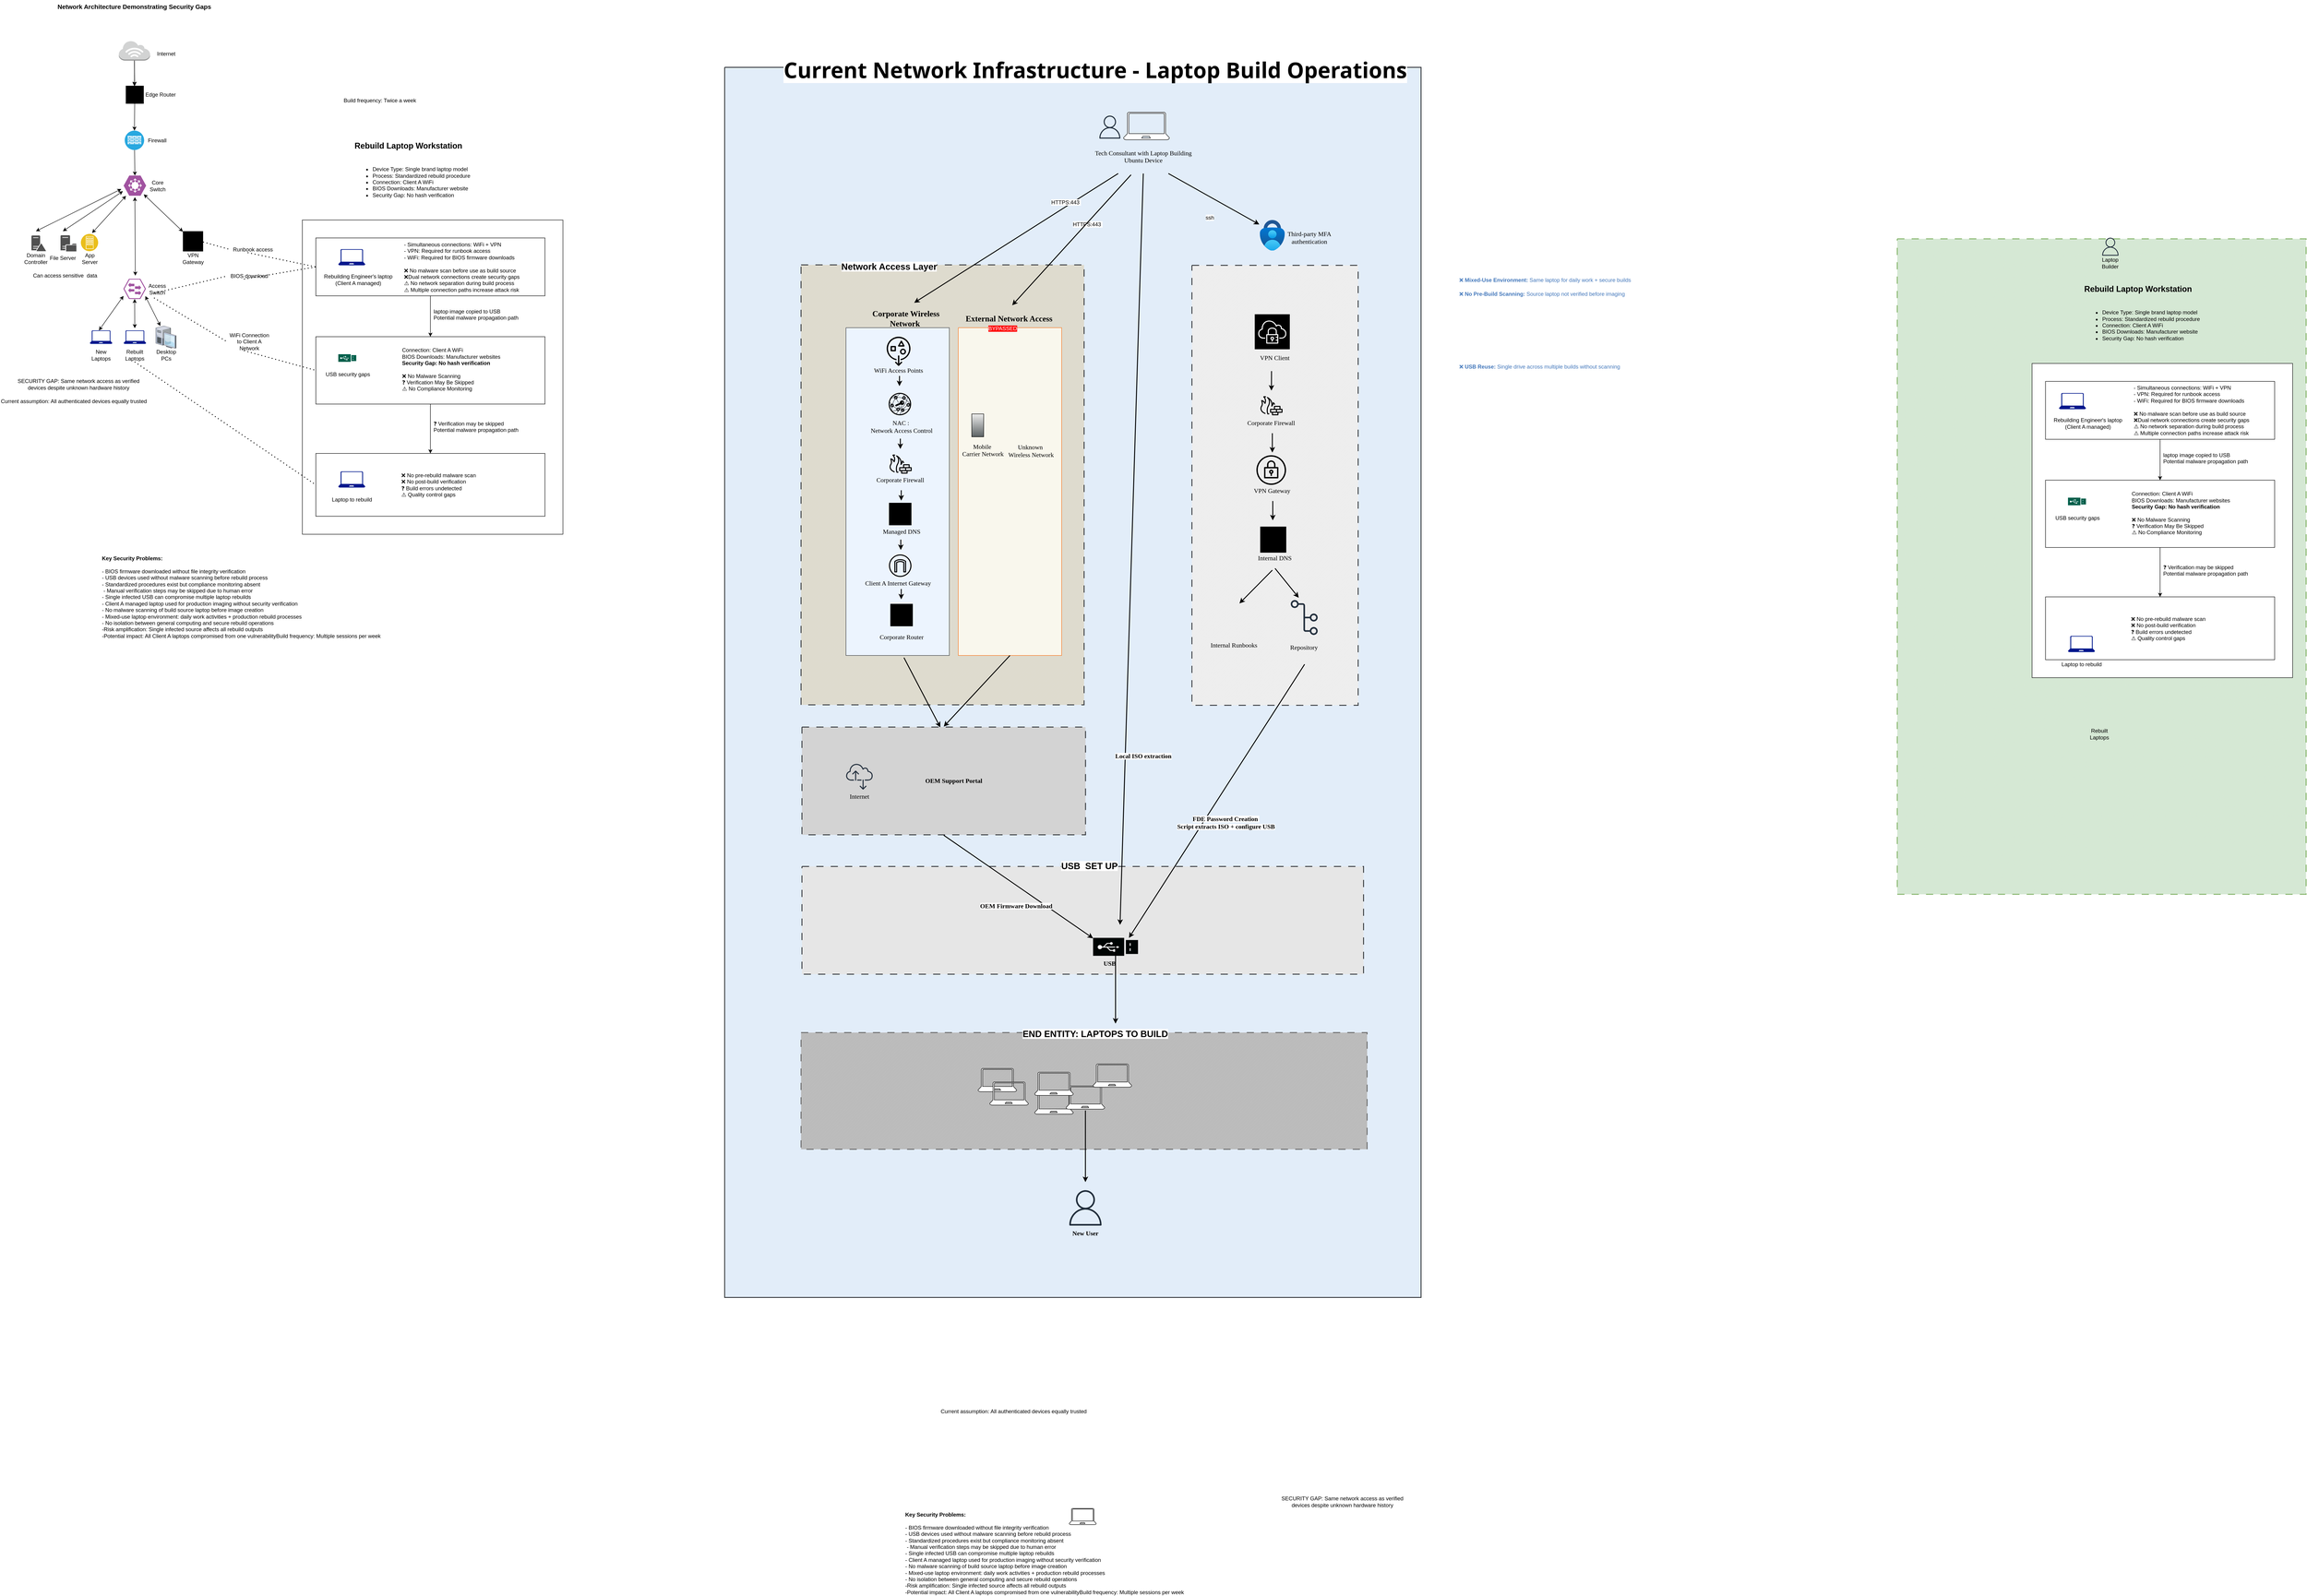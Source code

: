 <mxfile version="28.2.1">
  <diagram name="Page-1" id="G9Pzoce9l43paSHm1ECl">
    <mxGraphModel dx="3360" dy="1620" grid="1" gridSize="10" guides="1" tooltips="1" connect="1" arrows="1" fold="1" page="1" pageScale="1" pageWidth="850" pageHeight="1100" math="0" shadow="0">
      <root>
        <mxCell id="0" />
        <mxCell id="1" parent="0" />
        <mxCell id="dn_QunzYOp84PA4M0O3f-1" value="" style="verticalLabelPosition=bottom;verticalAlign=top;html=1;shape=mxgraph.basic.patternFillRect;fillStyle=solid;step=5;fillStrokeWidth=0.2;fillStrokeColor=#dddddd;shadow=0;strokeColor=#36393d;align=center;spacingTop=3;fontFamily=Helvetica;fontSize=12;labelBackgroundColor=default;fillColor=light-dark(#e2edf9, #182e44);perimeterSpacing=1;strokeWidth=2;" vertex="1" parent="1">
          <mxGeometry x="1700" y="170" width="1550" height="2740" as="geometry" />
        </mxCell>
        <mxCell id="MMNzTw3OOVt4LOCkiLiI-132" value="" style="verticalLabelPosition=bottom;verticalAlign=top;html=1;shape=mxgraph.basic.patternFillRect;fillStyle=diag;step=5;fillStrokeWidth=0.2;fillStrokeColor=#dddddd;shadow=0;dashed=1;strokeColor=#82b366;align=center;spacingTop=3;fontFamily=Helvetica;fontSize=12;labelBackgroundColor=default;fillColor=#d5e8d4;dashPattern=8 8;perimeterSpacing=1;strokeWidth=2;" parent="1" vertex="1">
          <mxGeometry x="4310" y="552" width="910" height="1460" as="geometry" />
        </mxCell>
        <mxCell id="MMNzTw3OOVt4LOCkiLiI-131" value="" style="verticalLabelPosition=bottom;verticalAlign=top;html=1;shape=mxgraph.basic.patternFillRect;fillStyle=diag;step=5;fillStrokeWidth=0.2;fillStrokeColor=#dddddd;shadow=0;dashed=1;strokeColor=#36393d;align=center;spacingTop=3;fontFamily=Helvetica;fontSize=12;labelBackgroundColor=default;fillColor=light-dark(#dedbce, #1b1911);dashPattern=8 8;perimeterSpacing=1;strokeWidth=2;" parent="1" vertex="1">
          <mxGeometry x="1870" y="610" width="630" height="980" as="geometry" />
        </mxCell>
        <mxCell id="MMNzTw3OOVt4LOCkiLiI-27" value="" style="verticalLabelPosition=bottom;verticalAlign=top;html=1;shape=mxgraph.basic.patternFillRect;fillStyle=solid;step=5;fillStrokeWidth=0.2;fillStrokeColor=#dddddd;fillColor=#f9f7ed;strokeColor=light-dark(#f97015, #babdc0);" parent="1" vertex="1">
          <mxGeometry x="2220" y="750" width="230" height="730" as="geometry" />
        </mxCell>
        <mxCell id="MMNzTw3OOVt4LOCkiLiI-25" value="" style="verticalLabelPosition=bottom;verticalAlign=top;html=1;shape=mxgraph.basic.patternFillRect;fillStyle=solid;step=5;fillStrokeWidth=0.2;fillStrokeColor=#dddddd;fillColor=light-dark(#ecf4fe, #182e44);strokeColor=#36393d;" parent="1" vertex="1">
          <mxGeometry x="1970" y="750" width="230" height="730" as="geometry" />
        </mxCell>
        <mxCell id="gi8R7RoCm2wsxa_REoJz-2" value="Internet" style="text;strokeColor=none;align=center;fillColor=none;html=1;verticalAlign=middle;whiteSpace=wrap;rounded=0;" parent="1" vertex="1">
          <mxGeometry x="426.59" y="125" width="60" height="30" as="geometry" />
        </mxCell>
        <mxCell id="7x6iOvIHQjB75U36rMkH-16" value="" style="rounded=0;whiteSpace=wrap;html=1;" parent="1" vertex="1">
          <mxGeometry x="760" y="510" width="580" height="700" as="geometry" />
        </mxCell>
        <mxCell id="gi8R7RoCm2wsxa_REoJz-3" value="" style="outlineConnect=0;dashed=0;verticalLabelPosition=bottom;verticalAlign=top;align=center;html=1;shape=mxgraph.aws3.internet_3;fillColor=#D2D3D3;gradientColor=none;" parent="1" vertex="1">
          <mxGeometry x="351.5" y="111" width="69.5" height="44" as="geometry" />
        </mxCell>
        <mxCell id="gi8R7RoCm2wsxa_REoJz-9" value="" style="sketch=0;verticalLabelPosition=bottom;sketch=0;aspect=fixed;html=1;verticalAlign=top;strokeColor=none;fillColor=#000000;align=center;outlineConnect=0;pointerEvents=1;shape=mxgraph.citrix2.router;" parent="1" vertex="1">
          <mxGeometry x="367" y="211" width="40" height="40" as="geometry" />
        </mxCell>
        <mxCell id="gi8R7RoCm2wsxa_REoJz-10" value="Edge Router" style="text;strokeColor=none;align=center;fillColor=none;html=1;verticalAlign=middle;whiteSpace=wrap;rounded=0;" parent="1" vertex="1">
          <mxGeometry x="395.34" y="216" width="98.75" height="30" as="geometry" />
        </mxCell>
        <mxCell id="gi8R7RoCm2wsxa_REoJz-11" value="" style="fillColor=#28A8E0;verticalLabelPosition=bottom;sketch=0;html=1;strokeColor=#ffffff;verticalAlign=top;align=center;points=[[0.145,0.145,0],[0.5,0,0],[0.855,0.145,0],[1,0.5,0],[0.855,0.855,0],[0.5,1,0],[0.145,0.855,0],[0,0.5,0]];pointerEvents=1;shape=mxgraph.cisco_safe.compositeIcon;bgIcon=ellipse;resIcon=mxgraph.cisco_safe.capability.firewall;" parent="1" vertex="1">
          <mxGeometry x="364.75" y="311" width="43" height="43" as="geometry" />
        </mxCell>
        <mxCell id="gi8R7RoCm2wsxa_REoJz-12" value="Firewall" style="text;strokeColor=none;align=center;fillColor=none;html=1;verticalAlign=middle;whiteSpace=wrap;rounded=0;" parent="1" vertex="1">
          <mxGeometry x="407" y="317.5" width="60" height="30" as="geometry" />
        </mxCell>
        <mxCell id="gi8R7RoCm2wsxa_REoJz-14" value="Core Switch" style="text;strokeColor=none;align=center;fillColor=none;html=1;verticalAlign=middle;whiteSpace=wrap;rounded=0;" parent="1" vertex="1">
          <mxGeometry x="407.75" y="418.5" width="60" height="30" as="geometry" />
        </mxCell>
        <mxCell id="gi8R7RoCm2wsxa_REoJz-15" value="" style="verticalLabelPosition=bottom;sketch=0;html=1;fillColor=#A153A0;strokeColor=#ffffff;verticalAlign=top;align=center;points=[[0,0.5,0],[0.125,0.25,0],[0.25,0,0],[0.5,0,0],[0.75,0,0],[0.875,0.25,0],[1,0.5,0],[0.875,0.75,0],[0.75,1,0],[0.5,1,0],[0.125,0.75,0]];pointerEvents=1;shape=mxgraph.cisco_safe.compositeIcon;bgIcon=mxgraph.cisco_safe.design.blank_device;resIcon=mxgraph.cisco_safe.design.l3_switch;" parent="1" vertex="1">
          <mxGeometry x="362.25" y="411" width="50" height="45" as="geometry" />
        </mxCell>
        <mxCell id="gi8R7RoCm2wsxa_REoJz-18" value="Domain Controller" style="text;strokeColor=none;align=center;fillColor=none;html=1;verticalAlign=middle;whiteSpace=wrap;rounded=0;" parent="1" vertex="1">
          <mxGeometry x="137" y="581" width="60" height="30" as="geometry" />
        </mxCell>
        <mxCell id="gi8R7RoCm2wsxa_REoJz-19" value="" style="sketch=0;pointerEvents=1;shadow=0;dashed=0;html=1;strokeColor=none;fillColor=#505050;labelPosition=center;verticalLabelPosition=bottom;verticalAlign=top;outlineConnect=0;align=center;shape=mxgraph.office.servers.file_server;" parent="1" vertex="1">
          <mxGeometry x="221.75" y="544" width="35.25" height="36" as="geometry" />
        </mxCell>
        <mxCell id="gi8R7RoCm2wsxa_REoJz-20" value="File Server" style="text;strokeColor=none;align=center;fillColor=none;html=1;verticalAlign=middle;whiteSpace=wrap;rounded=0;" parent="1" vertex="1">
          <mxGeometry x="197" y="580" width="60" height="30" as="geometry" />
        </mxCell>
        <mxCell id="gi8R7RoCm2wsxa_REoJz-23" value="" style="sketch=0;pointerEvents=1;shadow=0;dashed=0;html=1;strokeColor=none;fillColor=#505050;labelPosition=center;verticalLabelPosition=bottom;verticalAlign=top;outlineConnect=0;align=center;shape=mxgraph.office.servers.domain_controller;" parent="1" vertex="1">
          <mxGeometry x="157" y="544.5" width="32.5" height="35" as="geometry" />
        </mxCell>
        <mxCell id="gi8R7RoCm2wsxa_REoJz-25" value="" style="image;aspect=fixed;perimeter=ellipsePerimeter;html=1;align=center;shadow=0;dashed=0;fontColor=#4277BB;labelBackgroundColor=default;fontSize=12;spacingTop=3;image=img/lib/ibm/applications/app_server.svg;" parent="1" vertex="1">
          <mxGeometry x="267" y="541" width="38.5" height="38.5" as="geometry" />
        </mxCell>
        <mxCell id="FxefYaPtXIHqSpBv_Unu-31" value="App Server" style="text;strokeColor=none;align=center;fillColor=none;html=1;verticalAlign=middle;whiteSpace=wrap;rounded=0;" parent="1" vertex="1">
          <mxGeometry x="257" y="581" width="60" height="30" as="geometry" />
        </mxCell>
        <mxCell id="FxefYaPtXIHqSpBv_Unu-35" style="edgeStyle=none;rounded=0;orthogonalLoop=1;jettySize=auto;html=1;entryX=0.484;entryY=0.032;entryDx=0;entryDy=0;entryPerimeter=0;elbow=vertical;" parent="1" source="gi8R7RoCm2wsxa_REoJz-3" target="gi8R7RoCm2wsxa_REoJz-9" edge="1">
          <mxGeometry relative="1" as="geometry" />
        </mxCell>
        <mxCell id="FxefYaPtXIHqSpBv_Unu-36" style="edgeStyle=none;rounded=0;orthogonalLoop=1;jettySize=auto;html=1;entryX=0.5;entryY=0;entryDx=0;entryDy=0;entryPerimeter=0;elbow=vertical;" parent="1" source="gi8R7RoCm2wsxa_REoJz-9" target="gi8R7RoCm2wsxa_REoJz-11" edge="1">
          <mxGeometry relative="1" as="geometry" />
        </mxCell>
        <mxCell id="FxefYaPtXIHqSpBv_Unu-37" style="edgeStyle=none;rounded=0;orthogonalLoop=1;jettySize=auto;html=1;entryX=0.5;entryY=0;entryDx=0;entryDy=0;entryPerimeter=0;elbow=vertical;" parent="1" source="gi8R7RoCm2wsxa_REoJz-11" target="gi8R7RoCm2wsxa_REoJz-15" edge="1">
          <mxGeometry relative="1" as="geometry" />
        </mxCell>
        <mxCell id="FxefYaPtXIHqSpBv_Unu-51" value="" style="endArrow=classic;startArrow=classic;html=1;rounded=0;elbow=vertical;entryX=0.5;entryY=1;entryDx=0;entryDy=0;entryPerimeter=0;strokeColor=light-dark(#000000,#FF0000);" parent="1" edge="1">
          <mxGeometry width="50" height="50" relative="1" as="geometry">
            <mxPoint x="388.21" y="634" as="sourcePoint" />
            <mxPoint x="387.25" y="459" as="targetPoint" />
          </mxGeometry>
        </mxCell>
        <mxCell id="FxefYaPtXIHqSpBv_Unu-52" value="" style="endArrow=classic;startArrow=classic;html=1;rounded=0;elbow=vertical;entryX=0.003;entryY=0.848;entryDx=0;entryDy=0;entryPerimeter=0;" parent="1" target="gi8R7RoCm2wsxa_REoJz-27" edge="1">
          <mxGeometry width="50" height="50" relative="1" as="geometry">
            <mxPoint x="307.25" y="756" as="sourcePoint" />
            <mxPoint x="357.25" y="706" as="targetPoint" />
          </mxGeometry>
        </mxCell>
        <mxCell id="FxefYaPtXIHqSpBv_Unu-54" value="" style="endArrow=classic;startArrow=classic;html=1;rounded=0;elbow=vertical;exitX=0.975;exitY=0.857;exitDx=0;exitDy=0;exitPerimeter=0;" parent="1" source="gi8R7RoCm2wsxa_REoJz-27" target="gi8R7RoCm2wsxa_REoJz-35" edge="1">
          <mxGeometry width="50" height="50" relative="1" as="geometry">
            <mxPoint x="397" y="651" as="sourcePoint" />
            <mxPoint x="447" y="601" as="targetPoint" />
          </mxGeometry>
        </mxCell>
        <mxCell id="FxefYaPtXIHqSpBv_Unu-55" value="" style="endArrow=classic;startArrow=classic;html=1;rounded=0;elbow=vertical;entryX=0.5;entryY=1;entryDx=0;entryDy=0;strokeColor=light-dark(#000000,#FF0000);entryPerimeter=0;" parent="1" target="gi8R7RoCm2wsxa_REoJz-27" edge="1">
          <mxGeometry width="50" height="50" relative="1" as="geometry">
            <mxPoint x="387" y="751" as="sourcePoint" />
            <mxPoint x="392" y="711" as="targetPoint" />
          </mxGeometry>
        </mxCell>
        <mxCell id="FxefYaPtXIHqSpBv_Unu-57" value="" style="endArrow=classic;startArrow=classic;html=1;rounded=0;elbow=vertical;exitX=0.896;exitY=0.929;exitDx=0;exitDy=0;exitPerimeter=0;strokeColor=light-dark(#000000,#FF0000);" parent="1" source="gi8R7RoCm2wsxa_REoJz-15" target="gi8R7RoCm2wsxa_REoJz-38" edge="1">
          <mxGeometry width="50" height="50" relative="1" as="geometry">
            <mxPoint x="417" y="531" as="sourcePoint" />
            <mxPoint x="467" y="481" as="targetPoint" />
          </mxGeometry>
        </mxCell>
        <mxCell id="FxefYaPtXIHqSpBv_Unu-58" value="" style="endArrow=classic;startArrow=classic;html=1;rounded=0;elbow=vertical;entryX=0.104;entryY=1.005;entryDx=0;entryDy=0;entryPerimeter=0;strokeColor=light-dark(#000000,#FF0000);" parent="1" target="gi8R7RoCm2wsxa_REoJz-15" edge="1">
          <mxGeometry width="50" height="50" relative="1" as="geometry">
            <mxPoint x="292" y="539" as="sourcePoint" />
            <mxPoint x="342" y="489" as="targetPoint" />
          </mxGeometry>
        </mxCell>
        <mxCell id="FxefYaPtXIHqSpBv_Unu-61" value="" style="endArrow=classic;startArrow=classic;html=1;rounded=0;elbow=vertical;entryX=-0.033;entryY=0.776;entryDx=0;entryDy=0;entryPerimeter=0;strokeColor=light-dark(#000000,#FF0000);" parent="1" target="gi8R7RoCm2wsxa_REoJz-15" edge="1">
          <mxGeometry width="50" height="50" relative="1" as="geometry">
            <mxPoint x="227" y="535" as="sourcePoint" />
            <mxPoint x="277" y="485" as="targetPoint" />
          </mxGeometry>
        </mxCell>
        <mxCell id="FxefYaPtXIHqSpBv_Unu-62" value="" style="endArrow=classic;startArrow=classic;html=1;rounded=0;elbow=vertical;strokeColor=light-dark(#000000,#FF0000);" parent="1" edge="1">
          <mxGeometry width="50" height="50" relative="1" as="geometry">
            <mxPoint x="167" y="535" as="sourcePoint" />
            <mxPoint x="357" y="441" as="targetPoint" />
          </mxGeometry>
        </mxCell>
        <mxCell id="gi8R7RoCm2wsxa_REoJz-29" value="Access Switch" style="text;strokeColor=none;align=center;fillColor=none;html=1;verticalAlign=middle;whiteSpace=wrap;rounded=0;" parent="1" vertex="1">
          <mxGeometry x="407" y="648.5" width="60" height="30" as="geometry" />
        </mxCell>
        <mxCell id="gi8R7RoCm2wsxa_REoJz-35" value="" style="verticalLabelPosition=bottom;sketch=0;aspect=fixed;html=1;verticalAlign=top;strokeColor=none;align=center;outlineConnect=0;shape=mxgraph.citrix.desktop;" parent="1" vertex="1">
          <mxGeometry x="433.67" y="746" width="45.41" height="50" as="geometry" />
        </mxCell>
        <mxCell id="gi8R7RoCm2wsxa_REoJz-30" value="" style="sketch=0;aspect=fixed;pointerEvents=1;shadow=0;dashed=0;html=1;strokeColor=none;labelPosition=center;verticalLabelPosition=bottom;verticalAlign=top;align=center;fillColor=#00188D;shape=mxgraph.azure.laptop" parent="1" vertex="1">
          <mxGeometry x="287" y="756" width="50" height="30" as="geometry" />
        </mxCell>
        <mxCell id="gi8R7RoCm2wsxa_REoJz-31" value="New Laptops" style="text;strokeColor=none;align=center;fillColor=none;html=1;verticalAlign=middle;whiteSpace=wrap;rounded=0;" parent="1" vertex="1">
          <mxGeometry x="282" y="796" width="60" height="30" as="geometry" />
        </mxCell>
        <mxCell id="gi8R7RoCm2wsxa_REoJz-32" value="" style="sketch=0;aspect=fixed;pointerEvents=1;shadow=0;dashed=0;html=1;strokeColor=none;labelPosition=center;verticalLabelPosition=bottom;verticalAlign=top;align=center;fillColor=light-dark(#00188D,#FF9999);shape=mxgraph.azure.laptop" parent="1" vertex="1">
          <mxGeometry x="362.25" y="756" width="50" height="30" as="geometry" />
        </mxCell>
        <mxCell id="gi8R7RoCm2wsxa_REoJz-33" value="Rebuilt Laptops" style="text;strokeColor=light-dark(transparent,#FF0000);align=center;fillColor=none;html=1;verticalAlign=middle;whiteSpace=wrap;rounded=0;" parent="1" vertex="1">
          <mxGeometry x="356.75" y="796" width="60" height="30" as="geometry" />
        </mxCell>
        <mxCell id="gi8R7RoCm2wsxa_REoJz-36" value="Desktop PCs" style="text;strokeColor=none;align=center;fillColor=none;html=1;verticalAlign=middle;whiteSpace=wrap;rounded=0;" parent="1" vertex="1">
          <mxGeometry x="426.59" y="796" width="60" height="30" as="geometry" />
        </mxCell>
        <mxCell id="gi8R7RoCm2wsxa_REoJz-38" value="" style="sketch=0;verticalLabelPosition=bottom;sketch=0;aspect=fixed;html=1;verticalAlign=top;strokeColor=none;fillColor=#000000;align=center;outlineConnect=0;pointerEvents=1;shape=mxgraph.citrix2.router;" parent="1" vertex="1">
          <mxGeometry x="494.09" y="535" width="45" height="45" as="geometry" />
        </mxCell>
        <mxCell id="gi8R7RoCm2wsxa_REoJz-39" value="VPN Gateway" style="text;strokeColor=none;align=center;fillColor=none;html=1;verticalAlign=middle;whiteSpace=wrap;rounded=0;" parent="1" vertex="1">
          <mxGeometry x="486.59" y="581" width="60" height="30" as="geometry" />
        </mxCell>
        <mxCell id="FxefYaPtXIHqSpBv_Unu-1" value="" style="endArrow=classic;html=1;rounded=0;exitX=0.5;exitY=1;exitDx=0;exitDy=0;exitPerimeter=0;" parent="1" source="gi8R7RoCm2wsxa_REoJz-3" target="gi8R7RoCm2wsxa_REoJz-9" edge="1">
          <mxGeometry width="50" height="50" relative="1" as="geometry">
            <mxPoint x="447" y="391" as="sourcePoint" />
            <mxPoint x="597" y="371" as="targetPoint" />
          </mxGeometry>
        </mxCell>
        <mxCell id="gi8R7RoCm2wsxa_REoJz-27" value="" style="verticalLabelPosition=bottom;sketch=0;html=1;fillColor=#A153A0;strokeColor=#ffffff;verticalAlign=top;align=center;points=[[0,0.5,0],[0.125,0.25,0],[0.25,0,0],[0.5,0,0],[0.75,0,0],[0.875,0.25,0],[1,0.5,0],[0.875,0.75,0],[0.75,1,0],[0.5,1,0],[0.125,0.75,0]];pointerEvents=1;shape=mxgraph.cisco_safe.compositeIcon;bgIcon=mxgraph.cisco_safe.design.blank_device;resIcon=mxgraph.cisco_safe.design.access_switch_2;" parent="1" vertex="1">
          <mxGeometry x="361.75" y="641" width="50" height="45" as="geometry" />
        </mxCell>
        <mxCell id="CjsxGIAAwSK_9YGi35-y-1" value="&lt;font style=&quot;color: light-dark(rgb(0, 0, 0), rgb(255, 51, 51));&quot;&gt;SECURITY GAP: Same network access as verified devices despite unknown hardware history&lt;/font&gt;" style="text;strokeColor=none;align=center;fillColor=none;html=1;verticalAlign=middle;whiteSpace=wrap;rounded=0;" parent="1" vertex="1">
          <mxGeometry x="117.0" y="861" width="290" height="30" as="geometry" />
        </mxCell>
        <mxCell id="CjsxGIAAwSK_9YGi35-y-2" value="&lt;font style=&quot;color: light-dark(rgb(0, 0, 0), rgb(255, 51, 51));&quot;&gt;Can access sensitive&amp;nbsp; data&lt;/font&gt;" style="text;strokeColor=none;align=center;fillColor=none;html=1;verticalAlign=middle;whiteSpace=wrap;rounded=0;" parent="1" vertex="1">
          <mxGeometry x="87" y="618.5" width="290" height="30" as="geometry" />
        </mxCell>
        <mxCell id="CjsxGIAAwSK_9YGi35-y-3" value="Current assumption: All authenticated devices equally trusted" style="text;whiteSpace=wrap;html=1;" parent="1" vertex="1">
          <mxGeometry x="87" y="900" width="360" height="40" as="geometry" />
        </mxCell>
        <mxCell id="CjsxGIAAwSK_9YGi35-y-4" value="&lt;div&gt;&lt;b style=&quot;&quot;&gt;&lt;font style=&quot;font-size: 14px;&quot;&gt;Network Architecture Demonstrating Security Gaps&lt;/font&gt;&lt;/b&gt;&lt;/div&gt;&lt;div&gt;&lt;b&gt;&lt;font size=&quot;3&quot;&gt;&lt;br&gt;&lt;/font&gt;&lt;/b&gt;&lt;/div&gt;&lt;div&gt;&lt;br&gt;&lt;/div&gt;" style="text;whiteSpace=wrap;html=1;align=center;" parent="1" vertex="1">
          <mxGeometry x="150.25" y="20" width="472" height="40" as="geometry" />
        </mxCell>
        <mxCell id="CjsxGIAAwSK_9YGi35-y-5" value="&lt;b&gt;Key Security Problems:&amp;nbsp;&lt;/b&gt;&lt;div&gt;&lt;div&gt;&lt;br&gt;&lt;/div&gt;&lt;div&gt;- BIOS firmware downloaded without file integrity verification&amp;nbsp;&lt;/div&gt;&lt;div&gt;- USB devices used without malware scanning before rebuild process&amp;nbsp;&lt;/div&gt;&lt;div&gt;- Standardized procedures exist but compliance monitoring absent&lt;/div&gt;&lt;div&gt;&amp;nbsp;- Manual verification steps may be skipped due to human error&amp;nbsp;&lt;/div&gt;&lt;div&gt;- Single infected USB can compromise multiple laptop rebuilds&lt;/div&gt;&lt;/div&gt;&lt;div&gt;- Client A managed laptop used for production imaging without security verification&amp;nbsp;&lt;/div&gt;&lt;div&gt;- No malware scanning of build source laptop before image creation&amp;nbsp;&lt;/div&gt;&lt;div&gt;- Mixed-use laptop environment: daily work activities + production rebuild processes&amp;nbsp;&lt;/div&gt;&lt;div&gt;- No isolation between general computing and secure rebuild operations&lt;/div&gt;&lt;div&gt;-Risk amplification: Single infected source affects all rebuild outputs&lt;/div&gt;&lt;div&gt;-Potential impact: All Client A laptops compromised from one vulnerabilityBuild frequency: Multiple sessions per week&lt;/div&gt;" style="text;whiteSpace=wrap;html=1;" parent="1" vertex="1">
          <mxGeometry x="312" y="1250" width="660" height="100" as="geometry" />
        </mxCell>
        <mxCell id="7x6iOvIHQjB75U36rMkH-2" value="" style="rounded=0;whiteSpace=wrap;html=1;strokeColor=light-dark(#000000,#4BDFFF);" parent="1" vertex="1">
          <mxGeometry x="790" y="770" width="510" height="150" as="geometry" />
        </mxCell>
        <mxCell id="7x6iOvIHQjB75U36rMkH-5" value="&lt;span style=&quot;background-color: transparent; color: light-dark(rgb(0, 0, 0), rgb(255, 255, 255));&quot;&gt;Connection: Client A WiFi&lt;/span&gt;&lt;br&gt;&lt;span style=&quot;background-color: transparent; color: light-dark(rgb(0, 0, 0), rgb(255, 255, 255));&quot;&gt;BIOS Downloads: Manufacturer websites&lt;/span&gt;&lt;br&gt;&lt;span style=&quot;background-color: transparent;&quot;&gt;&lt;b style=&quot;&quot;&gt;&lt;font style=&quot;color: light-dark(rgb(0, 0, 0), rgb(255, 255, 255));&quot;&gt;Security Gap: No hash verification&lt;/font&gt;&lt;/b&gt;&lt;/span&gt;&lt;br&gt;&lt;br&gt;&lt;span style=&quot;background-color: transparent; color: light-dark(rgb(0, 0, 0), rgb(255, 255, 255));&quot;&gt;❌&amp;nbsp;No Malware Scanning&lt;/span&gt;&lt;br&gt;&lt;span style=&quot;background-color: transparent; color: light-dark(rgb(0, 0, 0), rgb(255, 255, 255));&quot;&gt;❓ Verification May Be Skipped&lt;/span&gt;&lt;br&gt;&lt;span style=&quot;background-color: transparent; color: light-dark(rgb(0, 0, 0), rgb(255, 255, 255));&quot;&gt;⚠️ No Compliance Monitoring&lt;/span&gt;" style="text;strokeColor=none;align=left;fillColor=none;html=1;verticalAlign=middle;whiteSpace=wrap;rounded=0;" parent="1" vertex="1">
          <mxGeometry x="980" y="840" width="230" height="6" as="geometry" />
        </mxCell>
        <mxCell id="7x6iOvIHQjB75U36rMkH-7" value="" style="sketch=0;pointerEvents=1;shadow=0;dashed=0;html=1;strokeColor=none;fillColor=#005F4B;labelPosition=center;verticalLabelPosition=bottom;verticalAlign=top;align=center;outlineConnect=0;shape=mxgraph.veeam2.usb_drive;" parent="1" vertex="1">
          <mxGeometry x="840" y="809" width="40" height="17" as="geometry" />
        </mxCell>
        <mxCell id="7x6iOvIHQjB75U36rMkH-9" value="&lt;div style=&quot;text-align: left;&quot;&gt;&lt;b style=&quot;background-color: transparent; color: light-dark(rgb(0, 0, 0), rgb(255, 255, 255));&quot;&gt;&lt;font style=&quot;font-size: 18px;&quot;&gt;Rebuild Laptop Workstation&lt;/font&gt;&lt;/b&gt;&lt;/div&gt;&lt;div style=&quot;text-align: left;&quot;&gt;&lt;b&gt;&lt;font style=&quot;font-size: 18px;&quot;&gt;&lt;br&gt;&lt;/font&gt;&lt;/b&gt;&lt;/div&gt;&lt;div&gt;&lt;div style=&quot;text-align: left;&quot;&gt;&lt;ul&gt;&lt;li&gt;&lt;span style=&quot;background-color: transparent; color: light-dark(rgb(0, 0, 0), rgb(255, 255, 255));&quot;&gt;Device Type: Single brand laptop model&lt;/span&gt;&lt;/li&gt;&lt;li&gt;&lt;span style=&quot;background-color: transparent; color: light-dark(rgb(0, 0, 0), rgb(255, 255, 255));&quot;&gt;Process: Standardized rebuild procedure&lt;/span&gt;&lt;/li&gt;&lt;li&gt;&lt;span style=&quot;background-color: transparent; color: light-dark(rgb(0, 0, 0), rgb(255, 255, 255));&quot;&gt;Connection: Client A WiFi&lt;/span&gt;&lt;/li&gt;&lt;li&gt;&lt;span style=&quot;background-color: transparent; color: light-dark(rgb(0, 0, 0), rgb(255, 255, 255));&quot;&gt;BIOS Downloads: Manufacturer website&lt;/span&gt;&lt;/li&gt;&lt;li&gt;&lt;span style=&quot;background-color: transparent;&quot;&gt;&lt;font style=&quot;color: light-dark(rgb(0, 0, 0), rgb(255, 0, 0));&quot;&gt;Security Gap: No hash verification&lt;/font&gt;&lt;/span&gt;&lt;/li&gt;&lt;/ul&gt;&lt;/div&gt;&lt;/div&gt;" style="text;strokeColor=none;align=center;fillColor=none;html=1;verticalAlign=middle;whiteSpace=wrap;rounded=0;" parent="1" vertex="1">
          <mxGeometry x="820" y="388.5" width="370" height="30" as="geometry" />
        </mxCell>
        <mxCell id="7x6iOvIHQjB75U36rMkH-18" value="&lt;br&gt;&lt;div&gt;&lt;div style=&quot;text-align: left;&quot;&gt;&lt;br&gt;&lt;/div&gt;&lt;/div&gt;" style="rounded=0;whiteSpace=wrap;html=1;strokeColor=light-dark(#000000,#66B2FF);" parent="1" vertex="1">
          <mxGeometry x="790" y="1030" width="510" height="140" as="geometry" />
        </mxCell>
        <mxCell id="7x6iOvIHQjB75U36rMkH-20" value="Laptop to rebuild" style="text;strokeColor=none;align=center;fillColor=none;html=1;verticalAlign=middle;whiteSpace=wrap;rounded=0;rotation=0;" parent="1" vertex="1">
          <mxGeometry x="785.65" y="1120" width="168.7" height="26" as="geometry" />
        </mxCell>
        <mxCell id="7x6iOvIHQjB75U36rMkH-22" value="❓ Verification may be skipped&lt;div&gt;&lt;font style=&quot;color: light-dark(rgb(0, 0, 0), rgb(255, 0, 0));&quot;&gt;Potential malware propagation pat&lt;/font&gt;h&lt;/div&gt;" style="text;whiteSpace=wrap;html=1;" parent="1" vertex="1">
          <mxGeometry x="1050" y="950" width="290" height="40" as="geometry" />
        </mxCell>
        <mxCell id="7x6iOvIHQjB75U36rMkH-23" value="" style="endArrow=none;dashed=1;html=1;dashPattern=1 3;strokeWidth=2;rounded=0;exitX=0.381;exitY=1.168;exitDx=0;exitDy=0;exitPerimeter=0;entryX=0;entryY=0.5;entryDx=0;entryDy=0;" parent="1" source="7x6iOvIHQjB75U36rMkH-24" target="7x6iOvIHQjB75U36rMkH-2" edge="1">
          <mxGeometry width="50" height="50" relative="1" as="geometry">
            <mxPoint x="470" y="630" as="sourcePoint" />
            <mxPoint x="750" y="840" as="targetPoint" />
          </mxGeometry>
        </mxCell>
        <mxCell id="7x6iOvIHQjB75U36rMkH-38" value="" style="sketch=0;aspect=fixed;pointerEvents=1;shadow=0;dashed=0;html=1;strokeColor=none;labelPosition=center;verticalLabelPosition=bottom;verticalAlign=top;align=center;fillColor=#00188D;shape=mxgraph.azure.laptop" parent="1" vertex="1">
          <mxGeometry x="840" y="1070" width="60" height="36" as="geometry" />
        </mxCell>
        <mxCell id="7x6iOvIHQjB75U36rMkH-39" value="USB security gaps" style="text;whiteSpace=wrap;html=1;" parent="1" vertex="1">
          <mxGeometry x="810" y="840" width="130" height="40" as="geometry" />
        </mxCell>
        <mxCell id="7x6iOvIHQjB75U36rMkH-42" value="" style="endArrow=none;dashed=1;html=1;dashPattern=1 3;strokeWidth=2;rounded=0;exitX=0.381;exitY=1.168;exitDx=0;exitDy=0;exitPerimeter=0;entryX=0;entryY=0.5;entryDx=0;entryDy=0;" parent="1" source="gi8R7RoCm2wsxa_REoJz-29" target="7x6iOvIHQjB75U36rMkH-24" edge="1">
          <mxGeometry width="50" height="50" relative="1" as="geometry">
            <mxPoint x="430" y="684" as="sourcePoint" />
            <mxPoint x="800" y="820" as="targetPoint" />
          </mxGeometry>
        </mxCell>
        <mxCell id="7x6iOvIHQjB75U36rMkH-24" value="WiFi Connection to Client A Network" style="text;strokeColor=none;align=center;fillColor=none;html=1;verticalAlign=middle;whiteSpace=wrap;rounded=0;" parent="1" vertex="1">
          <mxGeometry x="592" y="766" width="100" height="30" as="geometry" />
        </mxCell>
        <mxCell id="7x6iOvIHQjB75U36rMkH-43" value="" style="endArrow=classic;html=1;rounded=0;entryX=0.5;entryY=0;entryDx=0;entryDy=0;strokeColor=light-dark(#000000,#FF0000);" parent="1" source="7x6iOvIHQjB75U36rMkH-2" target="7x6iOvIHQjB75U36rMkH-18" edge="1">
          <mxGeometry width="50" height="50" relative="1" as="geometry">
            <mxPoint x="440" y="970" as="sourcePoint" />
            <mxPoint x="490" y="920" as="targetPoint" />
          </mxGeometry>
        </mxCell>
        <mxCell id="7x6iOvIHQjB75U36rMkH-45" value="&lt;div style=&quot;text-align: left;&quot;&gt;&lt;div&gt;❌ No pre-rebuild malware scan&amp;nbsp;&lt;/div&gt;&lt;div&gt;❌ No post-build verification&amp;nbsp;&lt;/div&gt;&lt;div&gt;❓ Build errors undetected&amp;nbsp;&lt;/div&gt;&lt;div&gt;⚠️ Quality control gaps&lt;/div&gt;&lt;/div&gt;" style="text;strokeColor=none;align=center;fillColor=none;html=1;verticalAlign=middle;whiteSpace=wrap;rounded=0;" parent="1" vertex="1">
          <mxGeometry x="880" y="1085" width="370" height="30" as="geometry" />
        </mxCell>
        <mxCell id="7x6iOvIHQjB75U36rMkH-48" value="" style="endArrow=none;dashed=1;html=1;dashPattern=1 3;strokeWidth=2;rounded=0;entryX=0;entryY=0.5;entryDx=0;entryDy=0;exitX=0.5;exitY=1;exitDx=0;exitDy=0;" parent="1" source="gi8R7RoCm2wsxa_REoJz-33" target="7x6iOvIHQjB75U36rMkH-18" edge="1">
          <mxGeometry width="50" height="50" relative="1" as="geometry">
            <mxPoint x="440" y="980" as="sourcePoint" />
            <mxPoint x="490" y="930" as="targetPoint" />
          </mxGeometry>
        </mxCell>
        <mxCell id="7x6iOvIHQjB75U36rMkH-52" value="" style="rounded=0;whiteSpace=wrap;html=1;strokeColor=light-dark(#000000,#4BDFFF);" parent="1" vertex="1">
          <mxGeometry x="790" y="550" width="510" height="129" as="geometry" />
        </mxCell>
        <mxCell id="7x6iOvIHQjB75U36rMkH-49" value="" style="sketch=0;aspect=fixed;pointerEvents=1;shadow=0;dashed=0;html=1;strokeColor=none;labelPosition=center;verticalLabelPosition=bottom;verticalAlign=top;align=center;fillColor=light-dark(#00188D,#FF9999);shape=mxgraph.azure.laptop" parent="1" vertex="1">
          <mxGeometry x="840" y="575" width="60" height="36" as="geometry" />
        </mxCell>
        <mxCell id="7x6iOvIHQjB75U36rMkH-50" value="&lt;span style=&quot;text-align: left;&quot;&gt;Rebuilding Engineer&#39;s laptop (Client A managed)&lt;/span&gt;" style="text;strokeColor=none;align=center;fillColor=none;html=1;verticalAlign=middle;whiteSpace=wrap;rounded=0;rotation=0;" parent="1" vertex="1">
          <mxGeometry x="800" y="630" width="168.7" height="26" as="geometry" />
        </mxCell>
        <mxCell id="7x6iOvIHQjB75U36rMkH-51" value="&lt;div style=&quot;text-align: left;&quot;&gt;- Simultaneous connections: WiFi + VPN&amp;nbsp;&lt;/div&gt;&lt;div style=&quot;text-align: left;&quot;&gt;- VPN: Required for runbook access&amp;nbsp;&lt;/div&gt;&lt;div style=&quot;text-align: left;&quot;&gt;- WiFi: Required for BIOS firmware downloads&amp;nbsp;&lt;/div&gt;&lt;div style=&quot;text-align: left;&quot;&gt;&lt;br&gt;&lt;/div&gt;&lt;div style=&quot;text-align: left;&quot;&gt;❌ No malware scan before use as build source&lt;br&gt;❌Dual network connections create security gaps&lt;br&gt;⚠️ No network separation during build process&lt;br&gt;⚠️ Multiple connection paths increase attack risk&lt;/div&gt;" style="text;strokeColor=none;align=center;fillColor=none;html=1;verticalAlign=middle;whiteSpace=wrap;rounded=0;" parent="1" vertex="1">
          <mxGeometry x="930" y="599.5" width="370" height="30" as="geometry" />
        </mxCell>
        <mxCell id="7x6iOvIHQjB75U36rMkH-54" value="" style="endArrow=classic;html=1;rounded=0;entryX=0.5;entryY=0;entryDx=0;entryDy=0;exitX=0.5;exitY=1;exitDx=0;exitDy=0;" parent="1" source="7x6iOvIHQjB75U36rMkH-52" target="7x6iOvIHQjB75U36rMkH-2" edge="1">
          <mxGeometry width="50" height="50" relative="1" as="geometry">
            <mxPoint x="1010" y="680" as="sourcePoint" />
            <mxPoint x="910" y="830" as="targetPoint" />
          </mxGeometry>
        </mxCell>
        <mxCell id="7x6iOvIHQjB75U36rMkH-55" value="laptop image copied to USB&lt;div&gt;&lt;font style=&quot;color: light-dark(rgb(0, 0, 0), rgb(255, 0, 0));&quot;&gt;Potential malware propagation pat&lt;/font&gt;h&lt;/div&gt;" style="text;whiteSpace=wrap;html=1;" parent="1" vertex="1">
          <mxGeometry x="1050" y="700" width="290" height="40" as="geometry" />
        </mxCell>
        <mxCell id="7x6iOvIHQjB75U36rMkH-58" value="Build frequency: Twice a week" style="text;whiteSpace=wrap;html=1;" parent="1" vertex="1">
          <mxGeometry x="850" y="230" width="270" height="40" as="geometry" />
        </mxCell>
        <mxCell id="7x6iOvIHQjB75U36rMkH-59" value="" style="endArrow=none;dashed=1;html=1;dashPattern=1 3;strokeWidth=2;rounded=0;exitX=0.381;exitY=1.168;exitDx=0;exitDy=0;exitPerimeter=0;entryX=0;entryY=0.5;entryDx=0;entryDy=0;" parent="1" source="7x6iOvIHQjB75U36rMkH-60" target="7x6iOvIHQjB75U36rMkH-52" edge="1">
          <mxGeometry width="50" height="50" relative="1" as="geometry">
            <mxPoint x="430" y="673" as="sourcePoint" />
            <mxPoint x="592" y="770" as="targetPoint" />
          </mxGeometry>
        </mxCell>
        <mxCell id="7x6iOvIHQjB75U36rMkH-61" value="" style="endArrow=none;dashed=1;html=1;dashPattern=1 3;strokeWidth=2;rounded=0;exitX=0.381;exitY=1.168;exitDx=0;exitDy=0;exitPerimeter=0;entryX=0;entryY=0.5;entryDx=0;entryDy=0;" parent="1" target="7x6iOvIHQjB75U36rMkH-60" edge="1">
          <mxGeometry width="50" height="50" relative="1" as="geometry">
            <mxPoint x="430" y="673" as="sourcePoint" />
            <mxPoint x="790" y="615" as="targetPoint" />
          </mxGeometry>
        </mxCell>
        <mxCell id="7x6iOvIHQjB75U36rMkH-60" value="BIOS download" style="text;strokeColor=none;align=center;fillColor=none;html=1;verticalAlign=middle;whiteSpace=wrap;rounded=0;" parent="1" vertex="1">
          <mxGeometry x="592" y="630" width="100" height="10" as="geometry" />
        </mxCell>
        <mxCell id="7x6iOvIHQjB75U36rMkH-65" value="" style="endArrow=none;dashed=1;html=1;dashPattern=1 3;strokeWidth=2;rounded=0;exitX=0.381;exitY=1.168;exitDx=0;exitDy=0;exitPerimeter=0;entryX=0;entryY=0.5;entryDx=0;entryDy=0;" parent="1" source="7x6iOvIHQjB75U36rMkH-66" target="7x6iOvIHQjB75U36rMkH-52" edge="1">
          <mxGeometry width="50" height="50" relative="1" as="geometry">
            <mxPoint x="539.09" y="559" as="sourcePoint" />
            <mxPoint x="701.09" y="656" as="targetPoint" />
          </mxGeometry>
        </mxCell>
        <mxCell id="7x6iOvIHQjB75U36rMkH-67" value="" style="endArrow=none;dashed=1;html=1;dashPattern=1 3;strokeWidth=2;rounded=0;exitX=0.381;exitY=1.168;exitDx=0;exitDy=0;exitPerimeter=0;entryX=0;entryY=0.5;entryDx=0;entryDy=0;" parent="1" target="7x6iOvIHQjB75U36rMkH-66" edge="1">
          <mxGeometry width="50" height="50" relative="1" as="geometry">
            <mxPoint x="539.09" y="559" as="sourcePoint" />
            <mxPoint x="790" y="615" as="targetPoint" />
          </mxGeometry>
        </mxCell>
        <mxCell id="7x6iOvIHQjB75U36rMkH-66" value="Runbook access" style="text;strokeColor=none;align=center;fillColor=none;html=1;verticalAlign=middle;whiteSpace=wrap;rounded=0;" parent="1" vertex="1">
          <mxGeometry x="600" y="571" width="100" height="10" as="geometry" />
        </mxCell>
        <mxCell id="03RfwMxz8nHa0Dh4N93t-2" value="" style="rounded=0;whiteSpace=wrap;html=1;" parent="1" vertex="1">
          <mxGeometry x="4610" y="829.5" width="580" height="700" as="geometry" />
        </mxCell>
        <mxCell id="03RfwMxz8nHa0Dh4N93t-32" value="Rebuilt Laptops" style="text;strokeColor=light-dark(transparent,#FF0000);align=center;fillColor=none;html=1;verticalAlign=middle;whiteSpace=wrap;rounded=0;" parent="1" vertex="1">
          <mxGeometry x="4730" y="1639.5" width="60" height="30" as="geometry" />
        </mxCell>
        <mxCell id="03RfwMxz8nHa0Dh4N93t-38" value="&lt;font style=&quot;color: light-dark(rgb(0, 0, 0), rgb(255, 51, 51));&quot;&gt;SECURITY GAP: Same network access as verified devices despite unknown hardware history&lt;/font&gt;" style="text;strokeColor=none;align=center;fillColor=none;html=1;verticalAlign=middle;whiteSpace=wrap;rounded=0;" parent="1" vertex="1">
          <mxGeometry x="2930" y="3350" width="290" height="30" as="geometry" />
        </mxCell>
        <mxCell id="03RfwMxz8nHa0Dh4N93t-40" value="Current assumption: All authenticated devices equally trusted" style="text;whiteSpace=wrap;html=1;" parent="1" vertex="1">
          <mxGeometry x="2178.75" y="3150" width="360" height="40" as="geometry" />
        </mxCell>
        <mxCell id="03RfwMxz8nHa0Dh4N93t-41" value="&lt;b&gt;&lt;font style=&quot;background-color: rgb(255, 254, 254); font-size: 20px;&quot;&gt;Network Access Layer&lt;/font&gt;&lt;/b&gt;" style="text;whiteSpace=wrap;html=1;align=center;" parent="1" vertex="1">
          <mxGeometry x="1830" y="594.5" width="472" height="40" as="geometry" />
        </mxCell>
        <mxCell id="03RfwMxz8nHa0Dh4N93t-42" value="&lt;b&gt;Key Security Problems:&amp;nbsp;&lt;/b&gt;&lt;div&gt;&lt;div&gt;&lt;br&gt;&lt;/div&gt;&lt;div&gt;- BIOS firmware downloaded without file integrity verification&amp;nbsp;&lt;/div&gt;&lt;div&gt;- USB devices used without malware scanning before rebuild process&amp;nbsp;&lt;/div&gt;&lt;div&gt;- Standardized procedures exist but compliance monitoring absent&lt;/div&gt;&lt;div&gt;&amp;nbsp;- Manual verification steps may be skipped due to human error&amp;nbsp;&lt;/div&gt;&lt;div&gt;- Single infected USB can compromise multiple laptop rebuilds&lt;/div&gt;&lt;/div&gt;&lt;div&gt;- Client A managed laptop used for production imaging without security verification&amp;nbsp;&lt;/div&gt;&lt;div&gt;- No malware scanning of build source laptop before image creation&amp;nbsp;&lt;/div&gt;&lt;div&gt;- Mixed-use laptop environment: daily work activities + production rebuild processes&amp;nbsp;&lt;/div&gt;&lt;div&gt;- No isolation between general computing and secure rebuild operations&lt;/div&gt;&lt;div&gt;-Risk amplification: Single infected source affects all rebuild outputs&lt;/div&gt;&lt;div&gt;-Potential impact: All Client A laptops compromised from one vulnerabilityBuild frequency: Multiple sessions per week&lt;/div&gt;" style="text;whiteSpace=wrap;html=1;" parent="1" vertex="1">
          <mxGeometry x="2100" y="3380" width="660" height="100" as="geometry" />
        </mxCell>
        <mxCell id="03RfwMxz8nHa0Dh4N93t-43" value="" style="rounded=0;whiteSpace=wrap;html=1;strokeColor=light-dark(#000000,#4BDFFF);" parent="1" vertex="1">
          <mxGeometry x="4640" y="1089.5" width="510" height="150" as="geometry" />
        </mxCell>
        <mxCell id="03RfwMxz8nHa0Dh4N93t-44" value="&lt;span style=&quot;background-color: transparent; color: light-dark(rgb(0, 0, 0), rgb(255, 255, 255));&quot;&gt;Connection: Client A WiFi&lt;/span&gt;&lt;br&gt;&lt;span style=&quot;background-color: transparent; color: light-dark(rgb(0, 0, 0), rgb(255, 255, 255));&quot;&gt;BIOS Downloads: Manufacturer websites&lt;/span&gt;&lt;br&gt;&lt;span style=&quot;background-color: transparent;&quot;&gt;&lt;b style=&quot;&quot;&gt;&lt;font style=&quot;color: light-dark(rgb(0, 0, 0), rgb(255, 255, 255));&quot;&gt;Security Gap: No hash verification&lt;/font&gt;&lt;/b&gt;&lt;/span&gt;&lt;br&gt;&lt;br&gt;&lt;span style=&quot;background-color: transparent; color: light-dark(rgb(0, 0, 0), rgb(255, 255, 255));&quot;&gt;❌&amp;nbsp;No Malware Scanning&lt;/span&gt;&lt;br&gt;&lt;span style=&quot;background-color: transparent; color: light-dark(rgb(0, 0, 0), rgb(255, 255, 255));&quot;&gt;❓ Verification May Be Skipped&lt;/span&gt;&lt;br&gt;&lt;span style=&quot;background-color: transparent; color: light-dark(rgb(0, 0, 0), rgb(255, 255, 255));&quot;&gt;⚠️ No Compliance Monitoring&lt;/span&gt;" style="text;strokeColor=none;align=left;fillColor=none;html=1;verticalAlign=middle;whiteSpace=wrap;rounded=0;" parent="1" vertex="1">
          <mxGeometry x="4830" y="1159.5" width="230" height="6" as="geometry" />
        </mxCell>
        <mxCell id="03RfwMxz8nHa0Dh4N93t-45" value="" style="sketch=0;pointerEvents=1;shadow=0;dashed=0;html=1;strokeColor=none;fillColor=#005F4B;labelPosition=center;verticalLabelPosition=bottom;verticalAlign=top;align=center;outlineConnect=0;shape=mxgraph.veeam2.usb_drive;" parent="1" vertex="1">
          <mxGeometry x="4690" y="1128.5" width="40" height="17" as="geometry" />
        </mxCell>
        <mxCell id="03RfwMxz8nHa0Dh4N93t-46" value="&lt;div style=&quot;text-align: left;&quot;&gt;&lt;b style=&quot;background-color: transparent; color: light-dark(rgb(0, 0, 0), rgb(255, 255, 255));&quot;&gt;&lt;font style=&quot;font-size: 18px;&quot;&gt;Rebuild Laptop Workstation&lt;/font&gt;&lt;/b&gt;&lt;/div&gt;&lt;div style=&quot;text-align: left;&quot;&gt;&lt;b&gt;&lt;font style=&quot;font-size: 18px;&quot;&gt;&lt;br&gt;&lt;/font&gt;&lt;/b&gt;&lt;/div&gt;&lt;div&gt;&lt;div style=&quot;text-align: left;&quot;&gt;&lt;ul&gt;&lt;li&gt;&lt;span style=&quot;background-color: transparent; color: light-dark(rgb(0, 0, 0), rgb(255, 255, 255));&quot;&gt;Device Type: Single brand laptop model&lt;/span&gt;&lt;/li&gt;&lt;li&gt;&lt;span style=&quot;background-color: transparent; color: light-dark(rgb(0, 0, 0), rgb(255, 255, 255));&quot;&gt;Process: Standardized rebuild procedure&lt;/span&gt;&lt;/li&gt;&lt;li&gt;&lt;span style=&quot;background-color: transparent; color: light-dark(rgb(0, 0, 0), rgb(255, 255, 255));&quot;&gt;Connection: Client A WiFi&lt;/span&gt;&lt;/li&gt;&lt;li&gt;&lt;span style=&quot;background-color: transparent; color: light-dark(rgb(0, 0, 0), rgb(255, 255, 255));&quot;&gt;BIOS Downloads: Manufacturer website&lt;/span&gt;&lt;/li&gt;&lt;li&gt;&lt;span style=&quot;background-color: transparent;&quot;&gt;&lt;font style=&quot;color: light-dark(rgb(0, 0, 0), rgb(255, 0, 0));&quot;&gt;Security Gap: No hash verification&lt;/font&gt;&lt;/span&gt;&lt;/li&gt;&lt;/ul&gt;&lt;/div&gt;&lt;/div&gt;" style="text;strokeColor=none;align=center;fillColor=none;html=1;verticalAlign=middle;whiteSpace=wrap;rounded=0;" parent="1" vertex="1">
          <mxGeometry x="4670" y="708" width="370" height="30" as="geometry" />
        </mxCell>
        <mxCell id="03RfwMxz8nHa0Dh4N93t-47" value="&lt;br&gt;&lt;div&gt;&lt;div style=&quot;text-align: left;&quot;&gt;&lt;br&gt;&lt;/div&gt;&lt;/div&gt;" style="rounded=0;whiteSpace=wrap;html=1;strokeColor=light-dark(#000000,#66B2FF);" parent="1" vertex="1">
          <mxGeometry x="4640" y="1349.5" width="510" height="140" as="geometry" />
        </mxCell>
        <mxCell id="03RfwMxz8nHa0Dh4N93t-48" value="Laptop to rebuild" style="text;strokeColor=none;align=center;fillColor=none;html=1;verticalAlign=middle;whiteSpace=wrap;rounded=0;rotation=0;" parent="1" vertex="1">
          <mxGeometry x="4635.65" y="1486.5" width="168.7" height="26" as="geometry" />
        </mxCell>
        <mxCell id="03RfwMxz8nHa0Dh4N93t-49" value="❓ Verification may be skipped&lt;div&gt;&lt;font style=&quot;color: light-dark(rgb(0, 0, 0), rgb(255, 0, 0));&quot;&gt;Potential malware propagation pat&lt;/font&gt;h&lt;/div&gt;" style="text;whiteSpace=wrap;html=1;" parent="1" vertex="1">
          <mxGeometry x="4900" y="1269.5" width="290" height="40" as="geometry" />
        </mxCell>
        <mxCell id="03RfwMxz8nHa0Dh4N93t-51" value="" style="sketch=0;aspect=fixed;pointerEvents=1;shadow=0;dashed=0;html=1;strokeColor=none;labelPosition=center;verticalLabelPosition=bottom;verticalAlign=top;align=center;fillColor=#00188D;shape=mxgraph.azure.laptop" parent="1" vertex="1">
          <mxGeometry x="4690" y="1436.5" width="60" height="36" as="geometry" />
        </mxCell>
        <mxCell id="03RfwMxz8nHa0Dh4N93t-52" value="USB security gaps" style="text;whiteSpace=wrap;html=1;" parent="1" vertex="1">
          <mxGeometry x="4660" y="1159.5" width="130" height="40" as="geometry" />
        </mxCell>
        <mxCell id="03RfwMxz8nHa0Dh4N93t-55" value="" style="endArrow=classic;html=1;rounded=0;entryX=0.5;entryY=0;entryDx=0;entryDy=0;strokeColor=light-dark(#000000,#FF0000);" parent="1" source="03RfwMxz8nHa0Dh4N93t-43" target="03RfwMxz8nHa0Dh4N93t-47" edge="1">
          <mxGeometry width="50" height="50" relative="1" as="geometry">
            <mxPoint x="4290" y="1289.5" as="sourcePoint" />
            <mxPoint x="4340" y="1239.5" as="targetPoint" />
          </mxGeometry>
        </mxCell>
        <mxCell id="03RfwMxz8nHa0Dh4N93t-56" value="&lt;div style=&quot;text-align: left;&quot;&gt;&lt;div&gt;❌ No pre-rebuild malware scan&amp;nbsp;&lt;/div&gt;&lt;div&gt;❌ No post-build verification&amp;nbsp;&lt;/div&gt;&lt;div&gt;❓ Build errors undetected&amp;nbsp;&lt;/div&gt;&lt;div&gt;⚠️ Quality control gaps&lt;/div&gt;&lt;/div&gt;" style="text;strokeColor=none;align=center;fillColor=none;html=1;verticalAlign=middle;whiteSpace=wrap;rounded=0;" parent="1" vertex="1">
          <mxGeometry x="4730" y="1404.5" width="370" height="30" as="geometry" />
        </mxCell>
        <mxCell id="03RfwMxz8nHa0Dh4N93t-58" value="" style="rounded=0;whiteSpace=wrap;html=1;strokeColor=light-dark(#000000,#4BDFFF);" parent="1" vertex="1">
          <mxGeometry x="4640" y="869.5" width="510" height="129" as="geometry" />
        </mxCell>
        <mxCell id="03RfwMxz8nHa0Dh4N93t-59" value="" style="sketch=0;aspect=fixed;pointerEvents=1;shadow=0;dashed=0;html=1;strokeColor=none;labelPosition=center;verticalLabelPosition=bottom;verticalAlign=top;align=center;fillColor=light-dark(#00188D,#FF9999);shape=mxgraph.azure.laptop" parent="1" vertex="1">
          <mxGeometry x="4670" y="895.5" width="60" height="36" as="geometry" />
        </mxCell>
        <mxCell id="03RfwMxz8nHa0Dh4N93t-60" value="&lt;span style=&quot;text-align: left;&quot;&gt;Rebuilding Engineer&#39;s laptop (Client A managed)&lt;/span&gt;" style="text;strokeColor=none;align=center;fillColor=none;html=1;verticalAlign=middle;whiteSpace=wrap;rounded=0;rotation=0;" parent="1" vertex="1">
          <mxGeometry x="4650" y="949.5" width="168.7" height="26" as="geometry" />
        </mxCell>
        <mxCell id="03RfwMxz8nHa0Dh4N93t-61" value="&lt;div style=&quot;text-align: left;&quot;&gt;- Simultaneous connections: WiFi + VPN&amp;nbsp;&lt;/div&gt;&lt;div style=&quot;text-align: left;&quot;&gt;- VPN: Required for runbook access&amp;nbsp;&lt;/div&gt;&lt;div style=&quot;text-align: left;&quot;&gt;- WiFi: Required for BIOS firmware downloads&amp;nbsp;&lt;/div&gt;&lt;div style=&quot;text-align: left;&quot;&gt;&lt;br&gt;&lt;/div&gt;&lt;div style=&quot;text-align: left;&quot;&gt;❌ No malware scan before use as build source&lt;br&gt;❌Dual network connections create security gaps&lt;br&gt;⚠️ No network separation during build process&lt;br&gt;⚠️ Multiple connection paths increase attack risk&lt;/div&gt;" style="text;strokeColor=none;align=center;fillColor=none;html=1;verticalAlign=middle;whiteSpace=wrap;rounded=0;" parent="1" vertex="1">
          <mxGeometry x="4780" y="919" width="370" height="30" as="geometry" />
        </mxCell>
        <mxCell id="03RfwMxz8nHa0Dh4N93t-62" value="" style="endArrow=classic;html=1;rounded=0;entryX=0.5;entryY=0;entryDx=0;entryDy=0;exitX=0.5;exitY=1;exitDx=0;exitDy=0;" parent="1" source="03RfwMxz8nHa0Dh4N93t-58" target="03RfwMxz8nHa0Dh4N93t-43" edge="1">
          <mxGeometry width="50" height="50" relative="1" as="geometry">
            <mxPoint x="4860" y="999.5" as="sourcePoint" />
            <mxPoint x="4760" y="1149.5" as="targetPoint" />
          </mxGeometry>
        </mxCell>
        <mxCell id="03RfwMxz8nHa0Dh4N93t-63" value="laptop image copied to USB&lt;div&gt;&lt;font style=&quot;color: light-dark(rgb(0, 0, 0), rgb(255, 0, 0));&quot;&gt;Potential malware propagation pat&lt;/font&gt;h&lt;/div&gt;" style="text;whiteSpace=wrap;html=1;" parent="1" vertex="1">
          <mxGeometry x="4900" y="1019.5" width="290" height="40" as="geometry" />
        </mxCell>
        <mxCell id="MMNzTw3OOVt4LOCkiLiI-2" value="" style="sketch=0;outlineConnect=0;fontColor=#232F3E;gradientColor=none;fillColor=#232F3D;strokeColor=none;dashed=0;verticalLabelPosition=bottom;verticalAlign=top;align=center;html=1;fontSize=12;fontStyle=0;aspect=fixed;pointerEvents=1;shape=mxgraph.aws4.user;" parent="1" vertex="1">
          <mxGeometry x="4764.35" y="549.5" width="40" height="40" as="geometry" />
        </mxCell>
        <mxCell id="MMNzTw3OOVt4LOCkiLiI-4" value="Laptop Builder" style="text;strokeColor=none;align=center;fillColor=none;html=1;verticalAlign=middle;whiteSpace=wrap;rounded=0;" parent="1" vertex="1">
          <mxGeometry x="4754.35" y="590.5" width="60" height="30" as="geometry" />
        </mxCell>
        <mxCell id="MMNzTw3OOVt4LOCkiLiI-5" value="" style="sketch=0;outlineConnect=0;fontColor=#232F3E;gradientColor=none;fillColor=#232F3D;strokeColor=none;dashed=0;verticalLabelPosition=bottom;verticalAlign=top;align=center;html=1;fontSize=12;fontStyle=0;aspect=fixed;pointerEvents=1;shape=mxgraph.aws4.user;" parent="1" vertex="1">
          <mxGeometry x="2531.75" y="277.5" width="51.25" height="51.25" as="geometry" />
        </mxCell>
        <mxCell id="MMNzTw3OOVt4LOCkiLiI-16" value="&lt;b&gt;Corporate Wireless Network&amp;nbsp;&lt;/b&gt;" style="text;strokeColor=none;align=center;fillColor=none;html=1;verticalAlign=middle;whiteSpace=wrap;rounded=0;fontFamily=Times New Roman;fontSize=18;" parent="1" vertex="1">
          <mxGeometry x="2000.9" y="700" width="205.1" height="59" as="geometry" />
        </mxCell>
        <mxCell id="MMNzTw3OOVt4LOCkiLiI-18" value="" style="verticalLabelPosition=bottom;sketch=0;html=1;fillColor=light-dark(#000000,#EDEDED);strokeColor=none;verticalAlign=top;pointerEvents=1;align=center;shape=mxgraph.cisco_safe.security_icons.nac;" parent="1" vertex="1">
          <mxGeometry x="2065" y="894.998" width="50" height="50" as="geometry" />
        </mxCell>
        <mxCell id="MMNzTw3OOVt4LOCkiLiI-19" value="&lt;font style=&quot;font-size: 14px;&quot; face=&quot;Times New Roman&quot;&gt;NAC :&amp;nbsp;&lt;/font&gt;&lt;div&gt;&lt;font style=&quot;font-size: 14px;&quot; face=&quot;Times New Roman&quot;&gt;Network Access Control&lt;/font&gt;&lt;/div&gt;" style="text;strokeColor=none;align=center;fillColor=none;html=1;verticalAlign=middle;whiteSpace=wrap;rounded=0;" parent="1" vertex="1">
          <mxGeometry x="2008.75" y="956" width="170" height="30" as="geometry" />
        </mxCell>
        <mxCell id="MMNzTw3OOVt4LOCkiLiI-20" value="" style="sketch=0;outlineConnect=0;fontColor=#232F3E;gradientColor=none;fillColor=light-dark(#000000,#EDEDED);strokeColor=none;dashed=0;verticalLabelPosition=bottom;verticalAlign=top;align=center;html=1;fontSize=12;fontStyle=0;aspect=fixed;pointerEvents=1;shape=mxgraph.aws4.generic_firewall;" parent="1" vertex="1">
          <mxGeometry x="2065.75" y="1032" width="50.82" height="43" as="geometry" />
        </mxCell>
        <mxCell id="MMNzTw3OOVt4LOCkiLiI-22" value="&lt;font style=&quot;font-size: 14px;&quot; face=&quot;Times New Roman&quot;&gt;Corporate Firewall&lt;/font&gt;" style="text;strokeColor=none;align=center;fillColor=none;html=1;verticalAlign=middle;whiteSpace=wrap;rounded=0;" parent="1" vertex="1">
          <mxGeometry x="2005.75" y="1075" width="170" height="30" as="geometry" />
        </mxCell>
        <mxCell id="MMNzTw3OOVt4LOCkiLiI-23" value="" style="sketch=0;verticalLabelPosition=bottom;sketch=0;aspect=fixed;html=1;verticalAlign=top;strokeColor=none;fillColor=light-dark(#000000,#EDEDED);align=center;outlineConnect=0;pointerEvents=1;shape=mxgraph.citrix2.dns;strokeWidth=3;" parent="1" vertex="1">
          <mxGeometry x="2065.75" y="1140" width="50" height="50" as="geometry" />
        </mxCell>
        <mxCell id="MMNzTw3OOVt4LOCkiLiI-24" value="&lt;font style=&quot;font-size: 14px;&quot; face=&quot;Times New Roman&quot;&gt;Managed DNS&lt;/font&gt;" style="text;strokeColor=none;align=center;fillColor=none;html=1;verticalAlign=middle;whiteSpace=wrap;rounded=0;" parent="1" vertex="1">
          <mxGeometry x="2008.75" y="1190" width="170" height="30" as="geometry" />
        </mxCell>
        <mxCell id="MMNzTw3OOVt4LOCkiLiI-26" value="" style="sketch=0;aspect=fixed;pointerEvents=1;shadow=0;dashed=0;html=1;labelPosition=center;verticalLabelPosition=bottom;verticalAlign=top;align=center;shape=mxgraph.azure.laptop" parent="1" vertex="1">
          <mxGeometry x="2587.75" y="270" width="102.25" height="61.35" as="geometry" />
        </mxCell>
        <mxCell id="MMNzTw3OOVt4LOCkiLiI-36" value="" style="sketch=0;outlineConnect=0;dashed=0;verticalLabelPosition=bottom;verticalAlign=top;align=center;html=1;fontSize=12;fontStyle=0;aspect=fixed;pointerEvents=1;shape=mxgraph.aws4.internet_gateway;fillColor=light-dark(#000000,#EDEDED);strokeColor=#B46504;" parent="1" vertex="1">
          <mxGeometry x="2065.75" y="1255" width="50" height="50" as="geometry" />
        </mxCell>
        <mxCell id="MMNzTw3OOVt4LOCkiLiI-37" value="&lt;font style=&quot;font-size: 14px;&quot; face=&quot;Times New Roman&quot;&gt;Client A Internet Gateway&lt;/font&gt;" style="text;strokeColor=none;align=center;fillColor=none;html=1;verticalAlign=middle;whiteSpace=wrap;rounded=0;" parent="1" vertex="1">
          <mxGeometry x="2001" y="1305" width="170" height="30" as="geometry" />
        </mxCell>
        <mxCell id="MMNzTw3OOVt4LOCkiLiI-43" value="" style="shape=mxgraph.networks2.icon;aspect=fixed;fillColor=#EDEDED;strokeColor=#000000;gradientColor=#5B6163;network2IconShadow=1;network2bgFillColor=none;labelPosition=center;verticalLabelPosition=bottom;align=center;verticalAlign=top;network2Icon=mxgraph.networks2.mobile_network;network2IconXOffset=0.005;network2IconW=0.53;network2IconH=1.02;shadow=0;dashed=0;spacingTop=3;fontFamily=Helvetica;fontSize=12;fontColor=#4277BB;labelBackgroundColor=default;" parent="1" vertex="1">
          <mxGeometry x="2250" y="942" width="26.485" height="51" as="geometry" />
        </mxCell>
        <mxCell id="MMNzTw3OOVt4LOCkiLiI-44" value=" Mobile&amp;nbsp;&lt;div&gt;Carrier Network&lt;div&gt;&lt;br&gt;&lt;/div&gt;&lt;div&gt;&lt;br&gt;&lt;/div&gt;&lt;div&gt;&lt;br&gt;&lt;/div&gt;&lt;/div&gt;" style="text;strokeColor=none;align=center;fillColor=none;html=1;verticalAlign=middle;whiteSpace=wrap;rounded=0;fontFamily=Times New Roman;fontSize=14;" parent="1" vertex="1">
          <mxGeometry x="2190" y="998" width="170" height="102.5" as="geometry" />
        </mxCell>
        <mxCell id="MMNzTw3OOVt4LOCkiLiI-52" value="&lt;b&gt;External Network Access&lt;/b&gt;" style="text;strokeColor=none;align=center;fillColor=none;html=1;verticalAlign=middle;whiteSpace=wrap;rounded=0;fontFamily=Times New Roman;fontSize=18;" parent="1" vertex="1">
          <mxGeometry x="2230.5" y="700.5" width="203.5" height="59" as="geometry" />
        </mxCell>
        <mxCell id="MMNzTw3OOVt4LOCkiLiI-59" value="" style="endArrow=none;startArrow=classic;html=1;rounded=0;elbow=vertical;strokeColor=light-dark(#000000,#FF0000);endFill=0;strokeWidth=2;entryX=0.25;entryY=1;entryDx=0;entryDy=0;exitX=0.4;exitY=0.087;exitDx=0;exitDy=0;exitPerimeter=0;" parent="1" edge="1" target="MMNzTw3OOVt4LOCkiLiI-6" source="MMNzTw3OOVt4LOCkiLiI-131">
          <mxGeometry width="50" height="50" relative="1" as="geometry">
            <mxPoint x="2110" y="720" as="sourcePoint" />
            <mxPoint x="2210" y="630" as="targetPoint" />
          </mxGeometry>
        </mxCell>
        <mxCell id="MMNzTw3OOVt4LOCkiLiI-68" value="" style="sketch=0;verticalLabelPosition=bottom;sketch=0;aspect=fixed;html=1;verticalAlign=top;strokeColor=none;fillColor=light-dark(#000000,#EDEDED);align=center;outlineConnect=0;pointerEvents=1;shape=mxgraph.citrix2.router;shadow=0;dashed=0;spacingTop=3;fontFamily=Helvetica;fontSize=12;fontColor=#4277BB;labelBackgroundColor=default;" parent="1" vertex="1">
          <mxGeometry x="2068.75" y="1365" width="50" height="50" as="geometry" />
        </mxCell>
        <mxCell id="MMNzTw3OOVt4LOCkiLiI-70" value="Corporate Router" style="text;strokeColor=none;align=center;fillColor=none;html=1;verticalAlign=middle;whiteSpace=wrap;rounded=0;fontFamily=Times New Roman;fontSize=14;" parent="1" vertex="1">
          <mxGeometry x="2008.75" y="1425" width="170" height="30" as="geometry" />
        </mxCell>
        <mxCell id="MMNzTw3OOVt4LOCkiLiI-72" value="" style="sketch=0;outlineConnect=0;fontColor=#232F3E;gradientColor=none;fillColor=light-dark(#000000,#EDEDED);strokeColor=none;dashed=0;verticalLabelPosition=bottom;verticalAlign=top;align=center;html=1;fontSize=12;fontStyle=0;aspect=fixed;pointerEvents=1;shape=mxgraph.aws4.general_access_points;shadow=0;spacingTop=3;fontFamily=Helvetica;labelBackgroundColor=default;" parent="1" vertex="1">
          <mxGeometry x="2060" y="770" width="54.16" height="65" as="geometry" />
        </mxCell>
        <mxCell id="MMNzTw3OOVt4LOCkiLiI-77" value="&lt;font style=&quot;font-size: 14px;&quot; face=&quot;Times New Roman&quot;&gt;WiFi Access Points&lt;/font&gt;" style="text;strokeColor=none;align=center;fillColor=none;html=1;verticalAlign=middle;whiteSpace=wrap;rounded=0;" parent="1" vertex="1">
          <mxGeometry x="2002.08" y="831" width="170" height="29" as="geometry" />
        </mxCell>
        <mxCell id="MMNzTw3OOVt4LOCkiLiI-82" value="" style="endArrow=none;startArrow=classic;html=1;rounded=0;elbow=vertical;strokeColor=light-dark(#000000,#FF0000);endFill=0;strokeWidth=2;entryX=0.518;entryY=0.147;entryDx=0;entryDy=0;entryPerimeter=0;" parent="1" target="MMNzTw3OOVt4LOCkiLiI-25" edge="1">
          <mxGeometry width="50" height="50" relative="1" as="geometry">
            <mxPoint x="2089" y="880" as="sourcePoint" />
            <mxPoint x="1770" y="700" as="targetPoint" />
          </mxGeometry>
        </mxCell>
        <mxCell id="MMNzTw3OOVt4LOCkiLiI-86" value="" style="endArrow=none;startArrow=classic;html=1;rounded=0;elbow=vertical;strokeColor=light-dark(#000000,#FF0000);endFill=0;strokeWidth=2;entryX=0.518;entryY=0.147;entryDx=0;entryDy=0;entryPerimeter=0;" parent="1" edge="1">
          <mxGeometry width="50" height="50" relative="1" as="geometry">
            <mxPoint x="2091" y="1020" as="sourcePoint" />
            <mxPoint x="2091" y="997" as="targetPoint" />
          </mxGeometry>
        </mxCell>
        <mxCell id="MMNzTw3OOVt4LOCkiLiI-87" value="" style="endArrow=none;startArrow=classic;html=1;rounded=0;elbow=vertical;strokeColor=light-dark(#000000,#FF0000);endFill=0;strokeWidth=2;entryX=0.518;entryY=0.147;entryDx=0;entryDy=0;entryPerimeter=0;" parent="1" edge="1">
          <mxGeometry width="50" height="50" relative="1" as="geometry">
            <mxPoint x="2093" y="1135" as="sourcePoint" />
            <mxPoint x="2093" y="1112" as="targetPoint" />
          </mxGeometry>
        </mxCell>
        <mxCell id="MMNzTw3OOVt4LOCkiLiI-88" value="" style="endArrow=none;startArrow=classic;html=1;rounded=0;elbow=vertical;strokeColor=light-dark(#000000,#FF0000);endFill=0;strokeWidth=2;entryX=0.518;entryY=0.147;entryDx=0;entryDy=0;entryPerimeter=0;" parent="1" edge="1">
          <mxGeometry width="50" height="50" relative="1" as="geometry">
            <mxPoint x="2092" y="1245" as="sourcePoint" />
            <mxPoint x="2092" y="1222" as="targetPoint" />
          </mxGeometry>
        </mxCell>
        <mxCell id="MMNzTw3OOVt4LOCkiLiI-89" value="" style="endArrow=none;startArrow=classic;html=1;rounded=0;elbow=vertical;strokeColor=light-dark(#000000,#FF0000);endFill=0;strokeWidth=2;entryX=0.518;entryY=0.147;entryDx=0;entryDy=0;entryPerimeter=0;" parent="1" edge="1">
          <mxGeometry width="50" height="50" relative="1" as="geometry">
            <mxPoint x="2093" y="1355" as="sourcePoint" />
            <mxPoint x="2093" y="1332" as="targetPoint" />
          </mxGeometry>
        </mxCell>
        <mxCell id="MMNzTw3OOVt4LOCkiLiI-92" value="&lt;span style=&quot;background-color: light-dark(rgb(255, 255, 255), rgb(237, 237, 237));&quot;&gt;HTTPS:443&amp;nbsp;&lt;/span&gt;" style="text;strokeColor=none;align=center;fillColor=none;html=1;verticalAlign=middle;whiteSpace=wrap;rounded=0;" parent="1" vertex="1">
          <mxGeometry x="2423" y="505" width="170" height="30" as="geometry" />
        </mxCell>
        <mxCell id="MMNzTw3OOVt4LOCkiLiI-93" value="" style="endArrow=none;startArrow=classic;html=1;rounded=0;elbow=vertical;strokeColor=light-dark(#000000,#FF0000);endFill=0;strokeWidth=2;entryX=0.378;entryY=1.048;entryDx=0;entryDy=0;entryPerimeter=0;" parent="1" edge="1" target="MMNzTw3OOVt4LOCkiLiI-6">
          <mxGeometry width="50" height="50" relative="1" as="geometry">
            <mxPoint x="2340" y="700" as="sourcePoint" />
            <mxPoint x="2639.552" y="402.812" as="targetPoint" />
          </mxGeometry>
        </mxCell>
        <mxCell id="MMNzTw3OOVt4LOCkiLiI-135" value="❌ &lt;strong&gt;Mixed-Use Environment:&lt;/strong&gt; Same laptop for daily work + secure builds" style="text;whiteSpace=wrap;html=1;fontFamily=Helvetica;fontSize=12;fontColor=#4277BB;labelBackgroundColor=default;" parent="1" vertex="1">
          <mxGeometry x="3333.13" y="629.5" width="420" height="40" as="geometry" />
        </mxCell>
        <mxCell id="MMNzTw3OOVt4LOCkiLiI-136" value="❌ &lt;strong&gt;No Pre-Build Scanning:&lt;/strong&gt; Source laptop not verified before imaging" style="text;whiteSpace=wrap;html=1;fontFamily=Helvetica;fontSize=12;fontColor=#4277BB;labelBackgroundColor=default;" parent="1" vertex="1">
          <mxGeometry x="3333.13" y="660.5" width="420" height="40" as="geometry" />
        </mxCell>
        <mxCell id="MMNzTw3OOVt4LOCkiLiI-138" value="❌ &lt;strong&gt;USB Reuse:&lt;/strong&gt; Single drive across multiple builds without scanning" style="text;whiteSpace=wrap;html=1;fontFamily=Helvetica;fontSize=12;fontColor=#4277BB;labelBackgroundColor=default;" parent="1" vertex="1">
          <mxGeometry x="3333.13" y="823" width="400" height="40" as="geometry" />
        </mxCell>
        <mxCell id="MMNzTw3OOVt4LOCkiLiI-140" value="❌Downloaded firmware (unverified)" style="text;whiteSpace=wrap;html=1;fontFamily=Helvetica;fontSize=12;fontColor=#4277BB;labelBackgroundColor=default;" parent="1" vertex="1">
          <mxGeometry x="2750" y="1220" width="210" height="40" as="geometry" />
        </mxCell>
        <mxCell id="dn_QunzYOp84PA4M0O3f-2" value="&lt;h1 style=&quot;margin: 0px; font-family: &amp;quot;Segoe UI&amp;quot;, Tahoma, Geneva, Verdana, sans-serif; background-color: rgb(255, 255, 255);&quot;&gt;&lt;font style=&quot;color: rgb(0, 0, 0); font-size: 48px;&quot;&gt;Current Network Infrastructure - Laptop Build Operations&lt;/font&gt;&lt;/h1&gt;" style="text;whiteSpace=wrap;html=1;align=center;" vertex="1" parent="1">
          <mxGeometry x="1700" y="140" width="1650" height="40" as="geometry" />
        </mxCell>
        <mxCell id="dn_QunzYOp84PA4M0O3f-3" value="&lt;span style=&quot;background-color: light-dark(rgb(255, 0, 0), rgb(237, 237, 237));&quot;&gt;&lt;font style=&quot;color: light-dark(rgb(255, 255, 255), rgb(237, 237, 237));&quot;&gt;BYPASSED&lt;/font&gt;&lt;/span&gt;" style="text;whiteSpace=wrap;html=1;" vertex="1" parent="1">
          <mxGeometry x="2285" y="738" width="100" height="40" as="geometry" />
        </mxCell>
        <mxCell id="dn_QunzYOp84PA4M0O3f-11" value="&lt;span style=&quot;background-color: rgb(255, 254, 254);&quot;&gt;BIOS Firmware Download&lt;/span&gt;" style="text;strokeColor=none;align=center;fillColor=none;html=1;verticalAlign=middle;whiteSpace=wrap;rounded=0;fontFamily=Times New Roman;fontSize=14;" vertex="1" parent="1">
          <mxGeometry x="2253" y="2000" width="170" height="30" as="geometry" />
        </mxCell>
        <mxCell id="dn_QunzYOp84PA4M0O3f-21" value="" style="verticalLabelPosition=bottom;verticalAlign=top;html=1;shape=mxgraph.basic.patternFillRect;fillStyle=solid;step=5;fillStrokeWidth=0.2;fillStrokeColor=#dddddd;shadow=0;dashed=1;strokeColor=#36393d;align=center;spacingTop=3;fontFamily=Helvetica;fontSize=12;labelBackgroundColor=default;fillColor=light-dark(#E6E6E6,#CBCBCB);dashPattern=8 8;perimeterSpacing=1;strokeWidth=2;" vertex="1" parent="1">
          <mxGeometry x="1872" y="1950" width="1250" height="240" as="geometry" />
        </mxCell>
        <mxCell id="dn_QunzYOp84PA4M0O3f-29" value="" style="verticalLabelPosition=bottom;verticalAlign=top;html=1;shape=mxgraph.basic.patternFillRect;fillStyle=diag;step=5;fillStrokeWidth=0.2;fillStrokeColor=#dddddd;shadow=0;dashed=1;strokeColor=#666666;align=center;spacingTop=3;fontFamily=Helvetica;fontSize=12;labelBackgroundColor=default;fillColor=#BBBBBB;dashPattern=8 8;perimeterSpacing=1;strokeWidth=2;fontColor=#333333;" vertex="1" parent="1">
          <mxGeometry x="1870" y="2320" width="1260" height="260" as="geometry" />
        </mxCell>
        <mxCell id="dn_QunzYOp84PA4M0O3f-23" value="" style="sketch=0;pointerEvents=1;shadow=0;dashed=0;html=1;strokeColor=none;fillColor=light-dark(#000504, #6ec0ae);labelPosition=center;verticalLabelPosition=bottom;verticalAlign=top;align=center;outlineConnect=0;shape=mxgraph.veeam2.usb_drive;" vertex="1" parent="1">
          <mxGeometry x="2520" y="2109" width="100" height="40" as="geometry" />
        </mxCell>
        <mxCell id="dn_QunzYOp84PA4M0O3f-35" value="&lt;span style=&quot;font-size: 20px; background-color: rgb(255, 254, 254);&quot;&gt;&lt;b&gt;USB&amp;nbsp; SET UP&lt;/b&gt;&lt;/span&gt;" style="text;whiteSpace=wrap;html=1;align=center;" vertex="1" parent="1">
          <mxGeometry x="2276.48" y="1930" width="472" height="40" as="geometry" />
        </mxCell>
        <mxCell id="dn_QunzYOp84PA4M0O3f-36" value="&lt;span style=&quot;font-size: 20px; background-color: rgb(255, 254, 254);&quot;&gt;&lt;b&gt;END ENTITY: LAPTOPS TO BUILD&lt;/b&gt;&lt;/span&gt;" style="text;whiteSpace=wrap;html=1;align=center;" vertex="1" parent="1">
          <mxGeometry x="2289" y="2304" width="472" height="40" as="geometry" />
        </mxCell>
        <mxCell id="dn_QunzYOp84PA4M0O3f-39" value="" style="sketch=0;aspect=fixed;pointerEvents=1;shadow=0;dashed=0;html=1;labelPosition=center;verticalLabelPosition=bottom;verticalAlign=top;align=center;shape=mxgraph.azure.laptop" vertex="1" parent="1">
          <mxGeometry x="2467" y="3380" width="60" height="36" as="geometry" />
        </mxCell>
        <mxCell id="dn_QunzYOp84PA4M0O3f-40" value="" style="sketch=0;aspect=fixed;pointerEvents=1;shadow=0;dashed=0;html=1;labelPosition=center;verticalLabelPosition=bottom;verticalAlign=top;align=center;shape=mxgraph.azure.laptop" vertex="1" parent="1">
          <mxGeometry x="2264" y="2400" width="86" height="51.6" as="geometry" />
        </mxCell>
        <mxCell id="dn_QunzYOp84PA4M0O3f-47" value="" style="sketch=0;aspect=fixed;pointerEvents=1;shadow=0;dashed=0;html=1;labelPosition=center;verticalLabelPosition=bottom;verticalAlign=top;align=center;shape=mxgraph.azure.laptop" vertex="1" parent="1">
          <mxGeometry x="2290" y="2430" width="86" height="51.6" as="geometry" />
        </mxCell>
        <mxCell id="dn_QunzYOp84PA4M0O3f-48" value="" style="sketch=0;aspect=fixed;pointerEvents=1;shadow=0;dashed=0;html=1;labelPosition=center;verticalLabelPosition=bottom;verticalAlign=top;align=center;shape=mxgraph.azure.laptop" vertex="1" parent="1">
          <mxGeometry x="2390" y="2450" width="86" height="51.6" as="geometry" />
        </mxCell>
        <mxCell id="dn_QunzYOp84PA4M0O3f-53" value="" style="verticalLabelPosition=bottom;verticalAlign=top;html=1;shape=mxgraph.basic.patternFillRect;fillStyle=diag;step=5;fillStrokeWidth=0.2;fillStrokeColor=#dddddd;shadow=0;dashed=1;strokeColor=#36393d;align=center;spacingTop=3;fontFamily=Helvetica;fontSize=12;labelBackgroundColor=default;fillColor=#eeeeee;dashPattern=8 8;perimeterSpacing=1;strokeWidth=2;" vertex="1" parent="1">
          <mxGeometry x="2740" y="611" width="370" height="980" as="geometry" />
        </mxCell>
        <mxCell id="dn_QunzYOp84PA4M0O3f-49" value="" style="sketch=0;aspect=fixed;pointerEvents=1;shadow=0;dashed=0;html=1;labelPosition=center;verticalLabelPosition=bottom;verticalAlign=top;align=center;shape=mxgraph.azure.laptop" vertex="1" parent="1">
          <mxGeometry x="2460" y="2439" width="86" height="51.6" as="geometry" />
        </mxCell>
        <mxCell id="dn_QunzYOp84PA4M0O3f-50" value="" style="sketch=0;aspect=fixed;pointerEvents=1;shadow=0;dashed=0;html=1;labelPosition=center;verticalLabelPosition=bottom;verticalAlign=top;align=center;shape=mxgraph.azure.laptop" vertex="1" parent="1">
          <mxGeometry x="2520" y="2390" width="86" height="51.6" as="geometry" />
        </mxCell>
        <mxCell id="dn_QunzYOp84PA4M0O3f-51" value="" style="sketch=0;aspect=fixed;pointerEvents=1;shadow=0;dashed=0;html=1;labelPosition=center;verticalLabelPosition=bottom;verticalAlign=top;align=center;shape=mxgraph.azure.laptop" vertex="1" parent="1">
          <mxGeometry x="2390" y="2408.4" width="86" height="51.6" as="geometry" />
        </mxCell>
        <mxCell id="dn_QunzYOp84PA4M0O3f-54" value="" style="sketch=0;outlineConnect=0;fontColor=#232F3E;gradientColor=none;fillColor=light-dark(#000000, #b17dff);strokeColor=none;dashed=0;verticalLabelPosition=bottom;verticalAlign=top;align=center;html=1;fontSize=12;fontStyle=0;aspect=fixed;pointerEvents=1;shape=mxgraph.aws4.vpn_gateway;shadow=0;spacingTop=3;fontFamily=Helvetica;labelBackgroundColor=default;" vertex="1" parent="1">
          <mxGeometry x="2883.58" y="1034" width="66" height="66" as="geometry" />
        </mxCell>
        <mxCell id="dn_QunzYOp84PA4M0O3f-62" value="&lt;span style=&quot;background-color: light-dark(rgb(255, 255, 255), rgb(237, 237, 237));&quot;&gt;HTTPS:443&amp;nbsp;&lt;/span&gt;" style="text;strokeColor=none;align=center;fillColor=none;html=1;verticalAlign=middle;whiteSpace=wrap;rounded=0;" vertex="1" parent="1">
          <mxGeometry x="2375" y="456" width="170" height="30" as="geometry" />
        </mxCell>
        <mxCell id="MMNzTw3OOVt4LOCkiLiI-6" value="&lt;font style=&quot;font-size: 14px;&quot; face=&quot;Times New Roman&quot;&gt;Tech Consultant with Laptop Building Ubuntu Device&lt;/font&gt;&lt;div&gt;&lt;br&gt;&lt;/div&gt;" style="text;strokeColor=none;align=center;fillColor=none;html=1;verticalAlign=middle;whiteSpace=wrap;rounded=0;" parent="1" vertex="1">
          <mxGeometry x="2520" y="347.5" width="223.54" height="59" as="geometry" />
        </mxCell>
        <mxCell id="dn_QunzYOp84PA4M0O3f-69" value="" style="endArrow=none;startArrow=classic;html=1;rounded=0;elbow=vertical;strokeColor=light-dark(#000000,#FF0000);endFill=0;strokeWidth=2;entryX=0.677;entryY=0.906;entryDx=0;entryDy=0;entryPerimeter=0;exitX=0.75;exitY=0;exitDx=0;exitDy=0;" edge="1" parent="1" source="dn_QunzYOp84PA4M0O3f-72" target="dn_QunzYOp84PA4M0O3f-53">
          <mxGeometry width="50" height="50" relative="1" as="geometry">
            <mxPoint x="2461" y="2068" as="sourcePoint" />
            <mxPoint x="2905" y="855" as="targetPoint" />
          </mxGeometry>
        </mxCell>
        <mxCell id="dn_QunzYOp84PA4M0O3f-56" value="&lt;font style=&quot;font-size: 14px;&quot; face=&quot;Times New Roman&quot;&gt;Third-party MFA authentication&lt;/font&gt;" style="text;strokeColor=none;align=center;fillColor=none;html=1;verticalAlign=middle;whiteSpace=wrap;rounded=0;" vertex="1" parent="1">
          <mxGeometry x="2920" y="525" width="163.13" height="49.5" as="geometry" />
        </mxCell>
        <mxCell id="dn_QunzYOp84PA4M0O3f-72" value="USB" style="text;strokeColor=none;align=center;fillColor=none;html=1;verticalAlign=middle;whiteSpace=wrap;rounded=0;fontFamily=Times New Roman;fontSize=14;fontStyle=1" vertex="1" parent="1">
          <mxGeometry x="2472.38" y="2109" width="170" height="116" as="geometry" />
        </mxCell>
        <mxCell id="dn_QunzYOp84PA4M0O3f-75" value="" style="endArrow=none;startArrow=classic;html=1;rounded=0;elbow=vertical;strokeColor=light-dark(#000000,#FF0000);endFill=0;strokeWidth=2;" edge="1" parent="1">
          <mxGeometry width="50" height="50" relative="1" as="geometry">
            <mxPoint x="2570" y="2300" as="sourcePoint" />
            <mxPoint x="2570" y="2121" as="targetPoint" />
          </mxGeometry>
        </mxCell>
        <mxCell id="dn_QunzYOp84PA4M0O3f-77" value="" style="endArrow=none;startArrow=classic;html=1;rounded=0;elbow=vertical;strokeColor=light-dark(#000000,#FF0000);endFill=0;strokeWidth=2;entryX=0.75;entryY=1;entryDx=0;entryDy=0;" edge="1" parent="1" target="MMNzTw3OOVt4LOCkiLiI-6">
          <mxGeometry width="50" height="50" relative="1" as="geometry">
            <mxPoint x="2890" y="520" as="sourcePoint" />
            <mxPoint x="3051" y="470" as="targetPoint" />
          </mxGeometry>
        </mxCell>
        <mxCell id="dn_QunzYOp84PA4M0O3f-82" value="&lt;span style=&quot;background-color: light-dark(rgb(255, 255, 255), rgb(237, 237, 237));&quot;&gt;ssh&lt;/span&gt;" style="text;strokeColor=none;align=center;fillColor=none;html=1;verticalAlign=middle;whiteSpace=wrap;rounded=0;" vertex="1" parent="1">
          <mxGeometry x="2695" y="490" width="170" height="30" as="geometry" />
        </mxCell>
        <mxCell id="dn_QunzYOp84PA4M0O3f-84" value="" style="image;aspect=fixed;html=1;points=[];align=center;fontSize=12;image=img/lib/azure2/security/Multifactor_Authentication.svg;" vertex="1" parent="1">
          <mxGeometry x="2891.17" y="510" width="55.4" height="68" as="geometry" />
        </mxCell>
        <mxCell id="dn_QunzYOp84PA4M0O3f-86" value="&lt;font face=&quot;Times New Roman&quot; style=&quot;font-size: 14px;&quot;&gt;VPN Client&lt;/font&gt;" style="text;strokeColor=none;align=center;fillColor=none;html=1;verticalAlign=middle;whiteSpace=wrap;rounded=0;" vertex="1" parent="1">
          <mxGeometry x="2843.43" y="792.75" width="163.13" height="49.5" as="geometry" />
        </mxCell>
        <mxCell id="dn_QunzYOp84PA4M0O3f-87" value="" style="shape=image;html=1;verticalAlign=top;verticalLabelPosition=bottom;labelBackgroundColor=#ffffff;imageAspect=0;aspect=fixed;image=https://icons.diagrams.net/icon-cache1/Online_Marketing_Hand_Drawn_vol_4-2934/web__globe__data__technology__list__menu__webpage-562.svg" vertex="1" parent="1">
          <mxGeometry x="2813" y="1369.5" width="52" height="52" as="geometry" />
        </mxCell>
        <mxCell id="dn_QunzYOp84PA4M0O3f-88" value="" style="sketch=0;outlineConnect=0;fontColor=#232F3E;gradientColor=none;fillColor=#232F3D;strokeColor=none;dashed=0;verticalLabelPosition=bottom;verticalAlign=top;align=center;html=1;fontSize=12;fontStyle=0;aspect=fixed;pointerEvents=1;shape=mxgraph.aws4.git_repository;" vertex="1" parent="1">
          <mxGeometry x="2960" y="1356.5" width="60" height="78" as="geometry" />
        </mxCell>
        <mxCell id="dn_QunzYOp84PA4M0O3f-90" value="&lt;span style=&quot;font-size: 14px;&quot;&gt;&lt;font style=&quot;&quot; face=&quot;Times New Roman&quot;&gt;Repository&lt;/font&gt;&lt;/span&gt;" style="text;strokeColor=none;align=center;fillColor=none;html=1;verticalAlign=middle;whiteSpace=wrap;rounded=0;" vertex="1" parent="1">
          <mxGeometry x="2908.43" y="1437" width="163.13" height="49.5" as="geometry" />
        </mxCell>
        <mxCell id="dn_QunzYOp84PA4M0O3f-91" value="" style="sketch=0;outlineConnect=0;fontColor=#232F3E;gradientColor=none;fillColor=light-dark(#000000,#CBCBCB);strokeColor=none;dashed=0;verticalLabelPosition=bottom;verticalAlign=top;align=center;html=1;fontSize=12;fontStyle=0;aspect=fixed;pointerEvents=1;shape=mxgraph.aws4.generic_firewall;" vertex="1" parent="1">
          <mxGeometry x="2891.17" y="902" width="50.82" height="43" as="geometry" />
        </mxCell>
        <mxCell id="dn_QunzYOp84PA4M0O3f-92" value="" style="sketch=0;verticalLabelPosition=bottom;sketch=0;aspect=fixed;html=1;verticalAlign=top;strokeColor=none;fillColor=light-dark(#000000,#CBCBCB);align=center;outlineConnect=0;pointerEvents=1;shape=mxgraph.citrix2.dns;strokeWidth=8;perimeterSpacing=2;" vertex="1" parent="1">
          <mxGeometry x="2891.99" y="1193" width="58.01" height="58.01" as="geometry" />
        </mxCell>
        <mxCell id="dn_QunzYOp84PA4M0O3f-97" value="" style="sketch=0;points=[[0,0,0],[0.25,0,0],[0.5,0,0],[0.75,0,0],[1,0,0],[0,1,0],[0.25,1,0],[0.5,1,0],[0.75,1,0],[1,1,0],[0,0.25,0],[0,0.5,0],[0,0.75,0],[1,0.25,0],[1,0.5,0],[1,0.75,0]];outlineConnect=0;fontColor=#232F3E;fillColor=light-dark(#000000, #b17dff);strokeColor=#ffffff;dashed=0;verticalLabelPosition=bottom;verticalAlign=top;align=center;html=1;fontSize=12;fontStyle=0;aspect=fixed;shape=mxgraph.aws4.resourceIcon;resIcon=mxgraph.aws4.client_vpn;" vertex="1" parent="1">
          <mxGeometry x="2879.87" y="720" width="78" height="78" as="geometry" />
        </mxCell>
        <mxCell id="dn_QunzYOp84PA4M0O3f-98" value="&lt;font style=&quot;font-size: 14px;&quot; face=&quot;Times New Roman&quot;&gt;Corporate Firewall&lt;/font&gt;" style="text;strokeColor=none;align=center;fillColor=none;html=1;verticalAlign=middle;whiteSpace=wrap;rounded=0;" vertex="1" parent="1">
          <mxGeometry x="2835.01" y="935" width="163.13" height="55" as="geometry" />
        </mxCell>
        <mxCell id="dn_QunzYOp84PA4M0O3f-99" value="&lt;font style=&quot;font-size: 14px;&quot; face=&quot;Times New Roman&quot;&gt;VPN Gateway&lt;/font&gt;" style="text;strokeColor=none;align=center;fillColor=none;html=1;verticalAlign=middle;whiteSpace=wrap;rounded=0;" vertex="1" parent="1">
          <mxGeometry x="2837.3" y="1089.5" width="163.13" height="49.5" as="geometry" />
        </mxCell>
        <mxCell id="dn_QunzYOp84PA4M0O3f-101" value="&lt;font style=&quot;font-size: 14px;&quot; face=&quot;Times New Roman&quot;&gt;Internal DNS&lt;/font&gt;" style="text;strokeColor=none;align=center;fillColor=none;html=1;verticalAlign=middle;whiteSpace=wrap;rounded=0;" vertex="1" parent="1">
          <mxGeometry x="2843.43" y="1239.5" width="163.13" height="49.5" as="geometry" />
        </mxCell>
        <mxCell id="dn_QunzYOp84PA4M0O3f-103" value="&lt;font face=&quot;Times New Roman&quot;&gt;&lt;span style=&quot;font-size: 14px;&quot;&gt;Internal Runbooks&lt;/span&gt;&lt;/font&gt;" style="text;strokeColor=none;align=center;fillColor=none;html=1;verticalAlign=middle;whiteSpace=wrap;rounded=0;" vertex="1" parent="1">
          <mxGeometry x="2752.3" y="1433" width="163.13" height="49.5" as="geometry" />
        </mxCell>
        <mxCell id="dn_QunzYOp84PA4M0O3f-104" value="" style="shape=image;html=1;verticalAlign=top;verticalLabelPosition=bottom;labelBackgroundColor=#ffffff;imageAspect=0;aspect=fixed;image=https://icons.diagrams.net/icon-cache1/Internet__Networking_and_Communication_Glyph_24-2321/Mobile_mobile_wifi_wifi_connection_wifi_signals_wireless_internet-974.svg" vertex="1" parent="1">
          <mxGeometry x="2360" y="942" width="40" height="40" as="geometry" />
        </mxCell>
        <mxCell id="dn_QunzYOp84PA4M0O3f-105" value="Unknown&amp;nbsp;&lt;div&gt;Wireless Network&lt;/div&gt;" style="text;strokeColor=none;align=center;fillColor=none;html=1;verticalAlign=middle;whiteSpace=wrap;rounded=0;fontFamily=Times New Roman;fontSize=14;" vertex="1" parent="1">
          <mxGeometry x="2297" y="1010" width="170" height="30" as="geometry" />
        </mxCell>
        <mxCell id="dn_QunzYOp84PA4M0O3f-106" value="" style="sketch=0;outlineConnect=0;fontColor=#232F3E;gradientColor=none;fillColor=#232F3D;strokeColor=none;dashed=0;verticalLabelPosition=bottom;verticalAlign=top;align=center;html=1;fontSize=12;fontStyle=0;aspect=fixed;pointerEvents=1;shape=mxgraph.aws4.user;" vertex="1" parent="1">
          <mxGeometry x="2463.5" y="2671" width="79" height="79" as="geometry" />
        </mxCell>
        <mxCell id="dn_QunzYOp84PA4M0O3f-108" value="" style="endArrow=none;startArrow=classic;html=1;rounded=0;elbow=vertical;strokeColor=light-dark(#000000,#FF0000);endFill=0;strokeWidth=2;entryX=0.5;entryY=1;entryDx=0;entryDy=0;entryPerimeter=0;" edge="1" parent="1">
          <mxGeometry width="50" height="50" relative="1" as="geometry">
            <mxPoint x="2503" y="2653" as="sourcePoint" />
            <mxPoint x="2503" y="2493.6" as="targetPoint" />
          </mxGeometry>
        </mxCell>
        <mxCell id="dn_QunzYOp84PA4M0O3f-111" value="" style="endArrow=none;startArrow=classic;html=1;rounded=0;elbow=vertical;strokeColor=light-dark(#000000,#FF0000);endFill=0;strokeWidth=2;entryX=0.479;entryY=0.241;entryDx=0;entryDy=0;entryPerimeter=0;" edge="1" parent="1" target="dn_QunzYOp84PA4M0O3f-53">
          <mxGeometry width="50" height="50" relative="1" as="geometry">
            <mxPoint x="2917" y="890" as="sourcePoint" />
            <mxPoint x="2200" y="900" as="targetPoint" />
          </mxGeometry>
        </mxCell>
        <mxCell id="dn_QunzYOp84PA4M0O3f-112" value="" style="endArrow=none;startArrow=classic;html=1;rounded=0;elbow=vertical;strokeColor=light-dark(#000000,#FF0000);endFill=0;strokeWidth=2;entryX=0.479;entryY=0.241;entryDx=0;entryDy=0;entryPerimeter=0;" edge="1" parent="1">
          <mxGeometry width="50" height="50" relative="1" as="geometry">
            <mxPoint x="2919" y="1028" as="sourcePoint" />
            <mxPoint x="2919" y="985" as="targetPoint" />
          </mxGeometry>
        </mxCell>
        <mxCell id="dn_QunzYOp84PA4M0O3f-113" value="" style="endArrow=none;startArrow=classic;html=1;rounded=0;elbow=vertical;strokeColor=light-dark(#000000,#FF0000);endFill=0;strokeWidth=2;entryX=0.479;entryY=0.241;entryDx=0;entryDy=0;entryPerimeter=0;" edge="1" parent="1">
          <mxGeometry width="50" height="50" relative="1" as="geometry">
            <mxPoint x="2920" y="1179" as="sourcePoint" />
            <mxPoint x="2920" y="1136" as="targetPoint" />
          </mxGeometry>
        </mxCell>
        <mxCell id="dn_QunzYOp84PA4M0O3f-114" value="" style="endArrow=none;startArrow=classic;html=1;rounded=0;elbow=vertical;strokeColor=light-dark(#000000,#FF0000);endFill=0;strokeWidth=2;entryX=0.479;entryY=0.241;entryDx=0;entryDy=0;entryPerimeter=0;exitX=0.287;exitY=0.768;exitDx=0;exitDy=0;exitPerimeter=0;" edge="1" parent="1" source="dn_QunzYOp84PA4M0O3f-53">
          <mxGeometry width="50" height="50" relative="1" as="geometry">
            <mxPoint x="2919" y="1333" as="sourcePoint" />
            <mxPoint x="2919" y="1290" as="targetPoint" />
          </mxGeometry>
        </mxCell>
        <mxCell id="dn_QunzYOp84PA4M0O3f-118" value="" style="verticalLabelPosition=bottom;verticalAlign=top;html=1;shape=mxgraph.basic.patternFillRect;fillStyle=solid;step=5;fillStrokeWidth=0.2;fillStrokeColor=#dddddd;shadow=0;dashed=1;strokeColor=#36393d;align=center;spacingTop=3;fontFamily=Helvetica;fontSize=12;labelBackgroundColor=default;fillColor=light-dark(#D3D3D3,#CBCBCB);dashPattern=8 8;perimeterSpacing=1;strokeWidth=2;" vertex="1" parent="1">
          <mxGeometry x="1872" y="1639.5" width="631.25" height="240" as="geometry" />
        </mxCell>
        <mxCell id="dn_QunzYOp84PA4M0O3f-115" value="" style="endArrow=none;startArrow=classic;html=1;rounded=0;elbow=vertical;strokeColor=light-dark(#000000,#FF0000);endFill=0;strokeWidth=2;exitX=0.642;exitY=0.755;exitDx=0;exitDy=0;exitPerimeter=0;" edge="1" parent="1" source="dn_QunzYOp84PA4M0O3f-53">
          <mxGeometry width="50" height="50" relative="1" as="geometry">
            <mxPoint x="2944" y="1329" as="sourcePoint" />
            <mxPoint x="2925" y="1286" as="targetPoint" />
          </mxGeometry>
        </mxCell>
        <mxCell id="dn_QunzYOp84PA4M0O3f-119" value="" style="endArrow=none;startArrow=classic;html=1;rounded=0;elbow=vertical;strokeColor=light-dark(#000000,#FF0000);endFill=0;strokeWidth=2;entryX=0.5;entryY=1;entryDx=0;entryDy=0;" edge="1" parent="1" target="dn_QunzYOp84PA4M0O3f-118">
          <mxGeometry width="50" height="50" relative="1" as="geometry">
            <mxPoint x="2520" y="2110" as="sourcePoint" />
            <mxPoint x="2632" y="407" as="targetPoint" />
          </mxGeometry>
        </mxCell>
        <mxCell id="dn_QunzYOp84PA4M0O3f-120" value="" style="sketch=0;outlineConnect=0;fontColor=#232F3E;gradientColor=none;fillColor=#232F3D;strokeColor=none;dashed=0;verticalLabelPosition=bottom;verticalAlign=top;align=center;html=1;fontSize=12;fontStyle=0;aspect=fixed;pointerEvents=1;shape=mxgraph.aws4.internet_alt2;" vertex="1" parent="1">
          <mxGeometry x="1970" y="1720" width="60" height="60" as="geometry" />
        </mxCell>
        <mxCell id="dn_QunzYOp84PA4M0O3f-121" value="&lt;b&gt;OEM Support Portal&lt;/b&gt;" style="text;strokeColor=none;align=center;fillColor=none;html=1;verticalAlign=middle;whiteSpace=wrap;rounded=0;fontFamily=Times New Roman;fontSize=14;" vertex="1" parent="1">
          <mxGeometry x="2125" y="1699.5" width="170" height="120" as="geometry" />
        </mxCell>
        <mxCell id="dn_QunzYOp84PA4M0O3f-122" value="&lt;font style=&quot;font-size: 14px;&quot; face=&quot;Times New Roman&quot;&gt;Internet&lt;/font&gt;" style="text;strokeColor=none;align=center;fillColor=none;html=1;verticalAlign=middle;whiteSpace=wrap;rounded=0;" vertex="1" parent="1">
          <mxGeometry x="1915" y="1780" width="170" height="30" as="geometry" />
        </mxCell>
        <mxCell id="dn_QunzYOp84PA4M0O3f-123" value="" style="endArrow=none;startArrow=classic;html=1;rounded=0;elbow=vertical;strokeColor=light-dark(#000000,#FF0000);endFill=0;strokeWidth=2;entryX=0.5;entryY=1;entryDx=0;entryDy=0;entryPerimeter=0;exitX=0.5;exitY=0;exitDx=0;exitDy=0;exitPerimeter=0;" edge="1" parent="1" source="dn_QunzYOp84PA4M0O3f-118" target="MMNzTw3OOVt4LOCkiLiI-27">
          <mxGeometry width="50" height="50" relative="1" as="geometry">
            <mxPoint x="2234" y="1620" as="sourcePoint" />
            <mxPoint x="2415" y="1550" as="targetPoint" />
            <Array as="points" />
          </mxGeometry>
        </mxCell>
        <mxCell id="dn_QunzYOp84PA4M0O3f-124" value="" style="endArrow=none;startArrow=classic;html=1;rounded=0;elbow=vertical;strokeColor=light-dark(#000000,#FF0000);endFill=0;strokeWidth=2;entryX=0.364;entryY=0.892;entryDx=0;entryDy=0;entryPerimeter=0;" edge="1" parent="1" target="MMNzTw3OOVt4LOCkiLiI-131">
          <mxGeometry width="50" height="50" relative="1" as="geometry">
            <mxPoint x="2180" y="1640" as="sourcePoint" />
            <mxPoint x="2081.408" y="1480.0" as="targetPoint" />
          </mxGeometry>
        </mxCell>
        <mxCell id="dn_QunzYOp84PA4M0O3f-126" value="&lt;span style=&quot;background-color: rgb(255, 254, 254);&quot;&gt;&lt;b&gt;OEM Firmware Download&lt;/b&gt;&lt;/span&gt;" style="text;strokeColor=none;align=center;fillColor=none;html=1;verticalAlign=middle;whiteSpace=wrap;rounded=0;fontFamily=Times New Roman;fontSize=14;" vertex="1" parent="1">
          <mxGeometry x="2264" y="2024" width="170" height="30" as="geometry" />
        </mxCell>
        <mxCell id="dn_QunzYOp84PA4M0O3f-127" value="&lt;b&gt;&lt;font face=&quot;Times New Roman&quot; style=&quot;background-color: light-dark(#ffffff, var(--ge-dark-color, #121212)); font-size: 14px;&quot;&gt;FDE Password Creation&amp;nbsp;&lt;/font&gt;&lt;/b&gt;&lt;div&gt;&lt;b style=&quot;color: light-dark(rgb(0, 0, 0), rgb(255, 255, 255)); background-color: light-dark(#ffffff, var(--ge-dark-color, #121212));&quot;&gt;&lt;font style=&quot;font-size: 14px;&quot; face=&quot;Times New Roman&quot;&gt;Script extracts ISO + configure USB&lt;/font&gt;&lt;/b&gt;&lt;/div&gt;" style="text;whiteSpace=wrap;html=1;align=center;" vertex="1" parent="1">
          <mxGeometry x="2580" y="1830" width="472" height="130" as="geometry" />
        </mxCell>
        <mxCell id="dn_QunzYOp84PA4M0O3f-128" value="" style="endArrow=none;startArrow=classic;html=1;rounded=0;elbow=vertical;strokeColor=light-dark(#000000,#FF0000);endFill=0;strokeWidth=2;entryX=0.5;entryY=1;entryDx=0;entryDy=0;" edge="1" parent="1" target="MMNzTw3OOVt4LOCkiLiI-6">
          <mxGeometry width="50" height="50" relative="1" as="geometry">
            <mxPoint x="2580" y="2080" as="sourcePoint" />
            <mxPoint x="2964" y="550" as="targetPoint" />
          </mxGeometry>
        </mxCell>
        <mxCell id="dn_QunzYOp84PA4M0O3f-130" value="&lt;span style=&quot;background-color: rgb(255, 254, 254);&quot;&gt;&lt;b&gt;Local ISO extraction&lt;/b&gt;&lt;/span&gt;" style="text;strokeColor=none;align=center;fillColor=none;html=1;verticalAlign=middle;whiteSpace=wrap;rounded=0;fontFamily=Times New Roman;fontSize=14;" vertex="1" parent="1">
          <mxGeometry x="2546.77" y="1690" width="170" height="30" as="geometry" />
        </mxCell>
        <mxCell id="dn_QunzYOp84PA4M0O3f-131" value="New User" style="text;strokeColor=none;align=center;fillColor=none;html=1;verticalAlign=middle;whiteSpace=wrap;rounded=0;fontFamily=Times New Roman;fontSize=14;fontStyle=1" vertex="1" parent="1">
          <mxGeometry x="2417.75" y="2710" width="170" height="116" as="geometry" />
        </mxCell>
      </root>
    </mxGraphModel>
  </diagram>
</mxfile>
